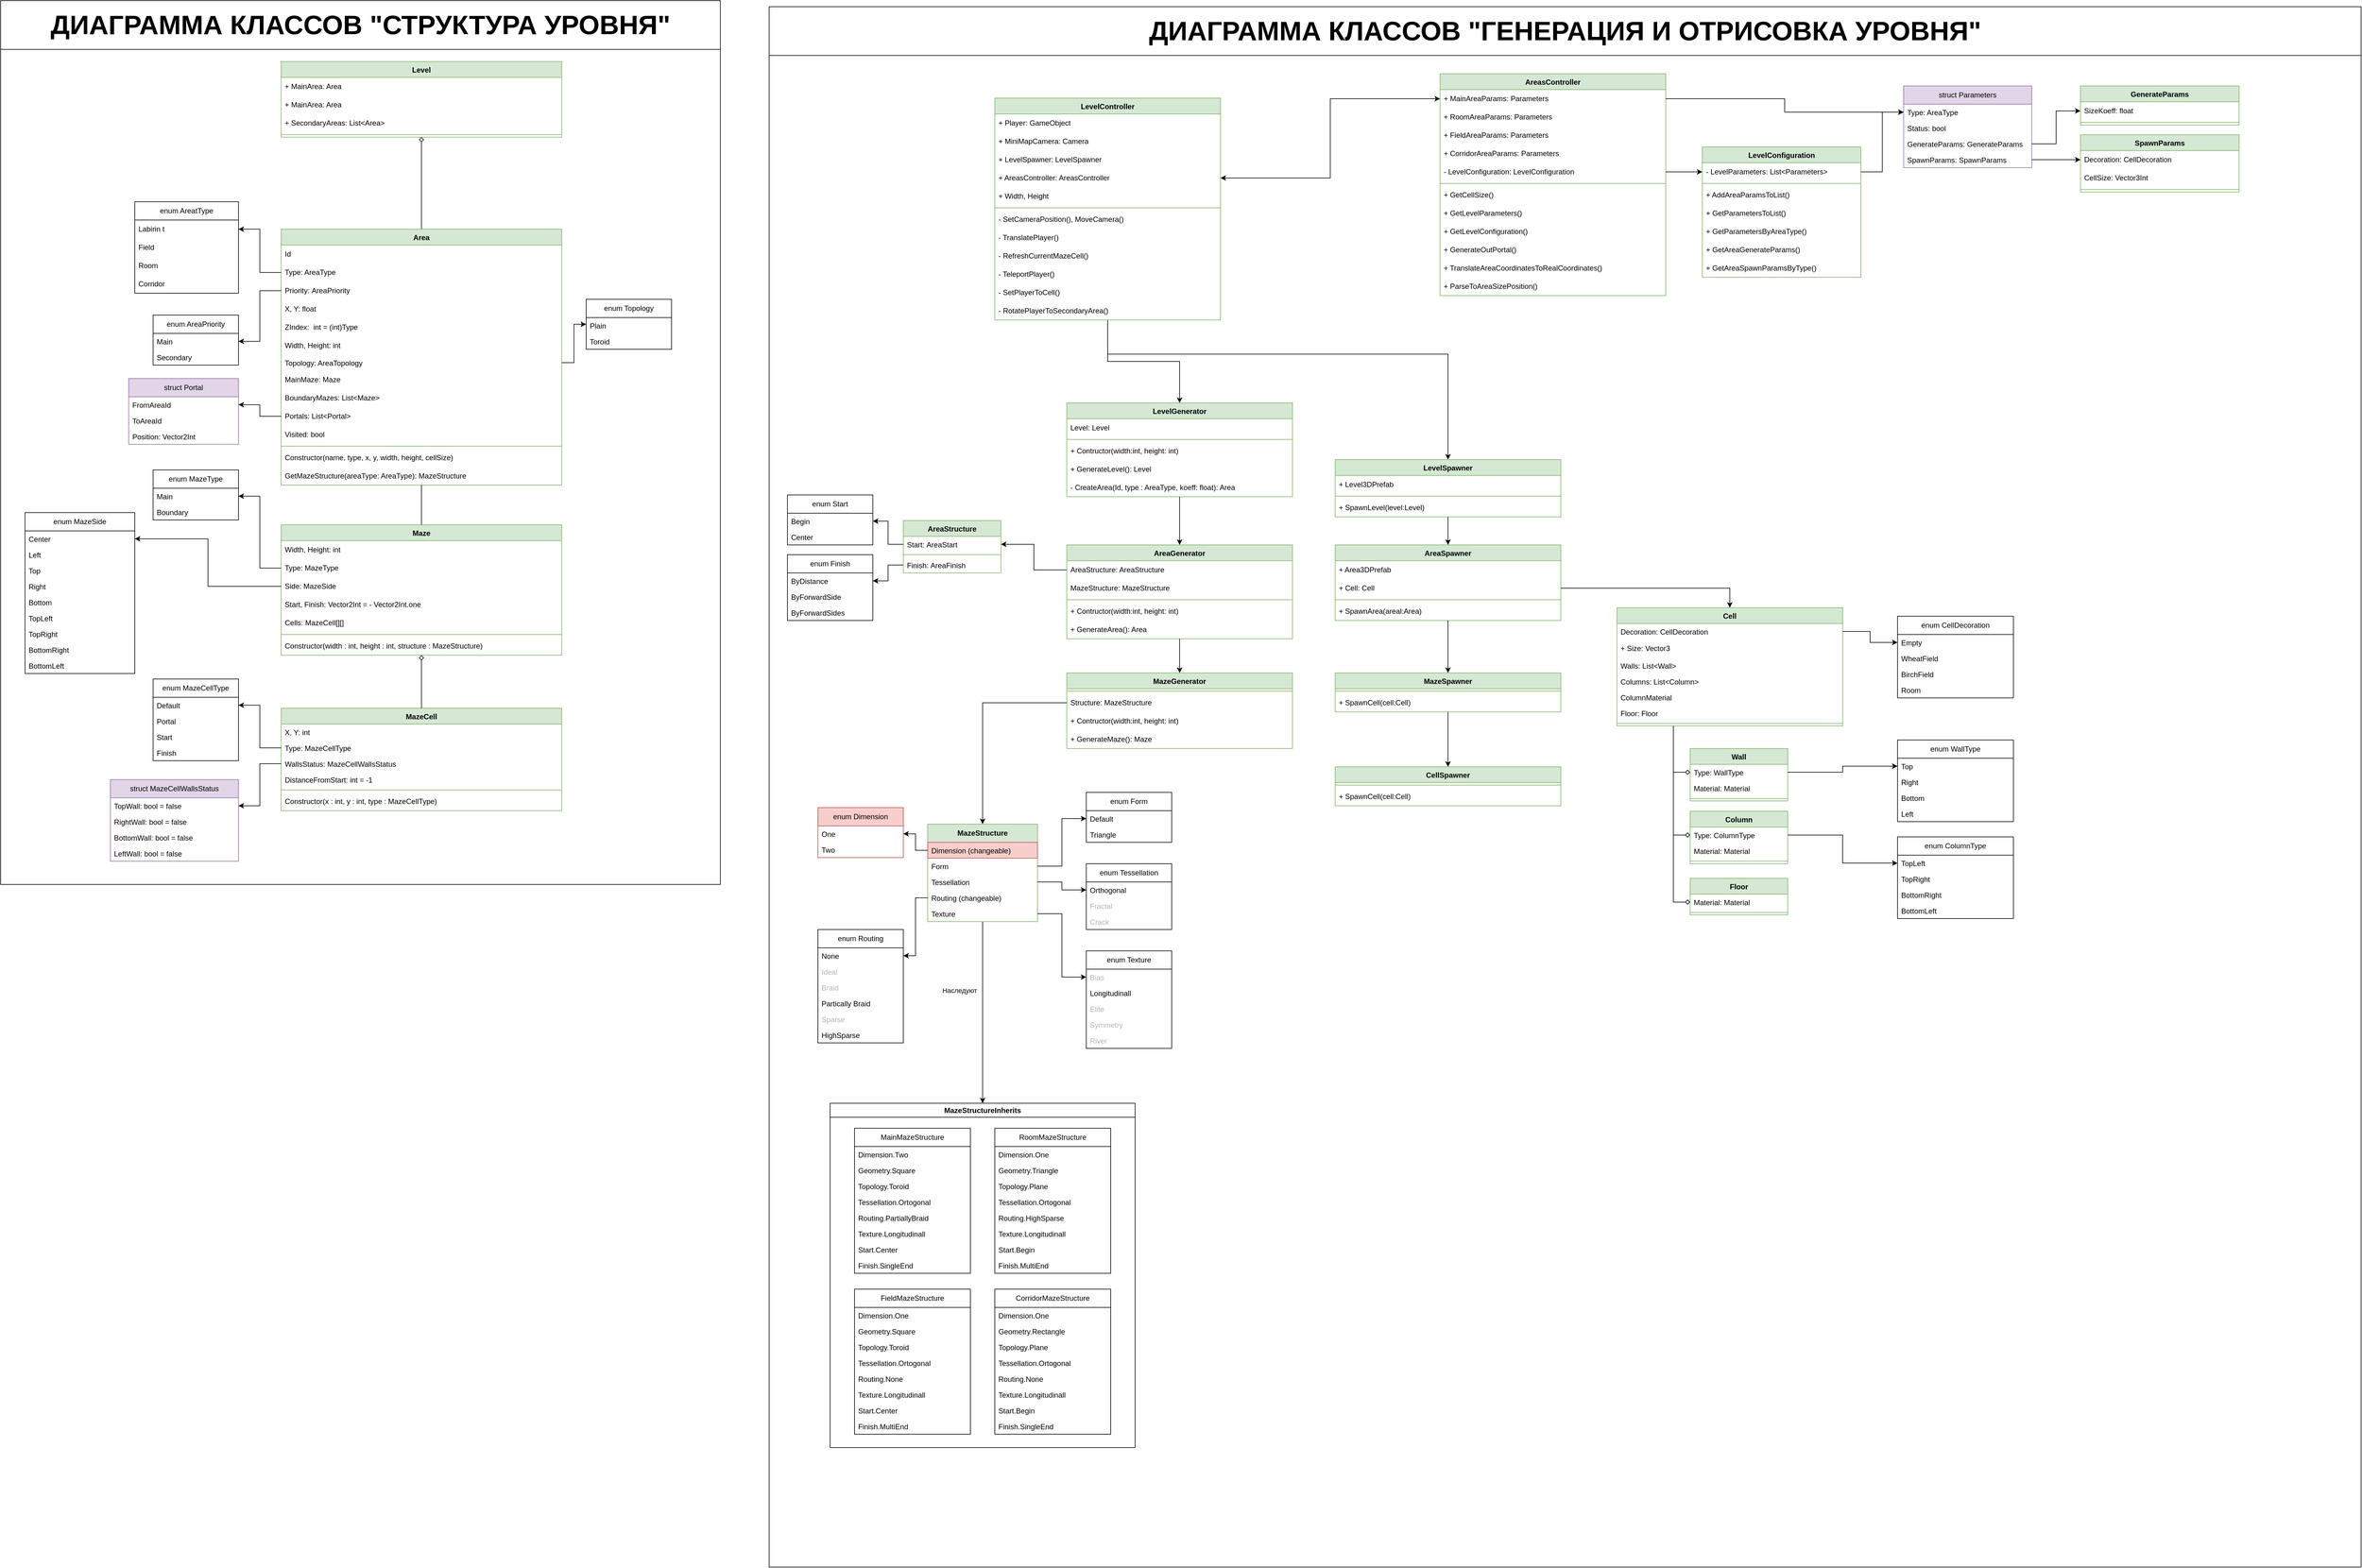<mxfile version="22.0.3" type="device">
  <diagram id="C5RBs43oDa-KdzZeNtuy" name="Page-1">
    <mxGraphModel dx="1955" dy="943" grid="1" gridSize="10" guides="1" tooltips="1" connect="1" arrows="1" fold="1" page="1" pageScale="1" pageWidth="827" pageHeight="1169" math="0" shadow="0">
      <root>
        <mxCell id="WIyWlLk6GJQsqaUBKTNV-0" />
        <mxCell id="WIyWlLk6GJQsqaUBKTNV-1" parent="WIyWlLk6GJQsqaUBKTNV-0" />
        <mxCell id="3jsWRt5Lf2VzLlhTUmd2-418" value="&lt;span style=&quot;font-size: 44px;&quot;&gt;ДИАГРАММА КЛАССОВ &quot;ГЕНЕРАЦИЯ И ОТРИСОВКА УРОВНЯ&quot;&lt;/span&gt;" style="swimlane;whiteSpace=wrap;html=1;align=center;verticalAlign=middle;spacingLeft=4;spacingRight=4;fontFamily=Helvetica;fontSize=12;fontColor=default;fillColor=none;gradientColor=none;startSize=80;" parent="WIyWlLk6GJQsqaUBKTNV-1" vertex="1">
          <mxGeometry x="470" y="80" width="2610" height="2560" as="geometry" />
        </mxCell>
        <mxCell id="OEOR3JbkXhM22NhbN69o-274" style="edgeStyle=orthogonalEdgeStyle;rounded=0;orthogonalLoop=1;jettySize=auto;html=1;entryX=0.5;entryY=0;entryDx=0;entryDy=0;" parent="3jsWRt5Lf2VzLlhTUmd2-418" source="3jsWRt5Lf2VzLlhTUmd2-317" target="3jsWRt5Lf2VzLlhTUmd2-312" edge="1">
          <mxGeometry relative="1" as="geometry" />
        </mxCell>
        <mxCell id="OEOR3JbkXhM22NhbN69o-275" style="edgeStyle=orthogonalEdgeStyle;rounded=0;orthogonalLoop=1;jettySize=auto;html=1;entryX=0.5;entryY=0;entryDx=0;entryDy=0;" parent="3jsWRt5Lf2VzLlhTUmd2-418" source="3jsWRt5Lf2VzLlhTUmd2-317" target="3jsWRt5Lf2VzLlhTUmd2-322" edge="1">
          <mxGeometry relative="1" as="geometry">
            <Array as="points">
              <mxPoint x="555" y="570" />
              <mxPoint x="1113" y="570" />
            </Array>
          </mxGeometry>
        </mxCell>
        <mxCell id="3jsWRt5Lf2VzLlhTUmd2-317" value="LevelController" style="swimlane;fontStyle=1;align=center;verticalAlign=top;childLayout=stackLayout;horizontal=1;startSize=26;horizontalStack=0;resizeParent=1;resizeParentMax=0;resizeLast=0;collapsible=1;marginBottom=0;whiteSpace=wrap;html=1;spacingLeft=4;spacingRight=4;fontFamily=Helvetica;fontSize=12;fillColor=#d5e8d4;strokeColor=#82b366;" parent="3jsWRt5Lf2VzLlhTUmd2-418" vertex="1">
          <mxGeometry x="370" y="150" width="370" height="364" as="geometry" />
        </mxCell>
        <mxCell id="FoTePgsINvQS2E23oSTY-2" value="+ Player: GameObject" style="text;strokeColor=none;fillColor=none;align=left;verticalAlign=middle;spacingLeft=4;spacingRight=4;overflow=hidden;points=[[0,0.5],[1,0.5]];portConstraint=eastwest;rotatable=0;whiteSpace=wrap;html=1;" vertex="1" parent="3jsWRt5Lf2VzLlhTUmd2-317">
          <mxGeometry y="26" width="370" height="30" as="geometry" />
        </mxCell>
        <mxCell id="FoTePgsINvQS2E23oSTY-3" value="+ MiniMapCamera: Camera" style="text;strokeColor=none;fillColor=none;align=left;verticalAlign=middle;spacingLeft=4;spacingRight=4;overflow=hidden;points=[[0,0.5],[1,0.5]];portConstraint=eastwest;rotatable=0;whiteSpace=wrap;html=1;" vertex="1" parent="3jsWRt5Lf2VzLlhTUmd2-317">
          <mxGeometry y="56" width="370" height="30" as="geometry" />
        </mxCell>
        <mxCell id="FoTePgsINvQS2E23oSTY-4" value="+ LevelSpawner: LevelSpawner" style="text;strokeColor=none;fillColor=none;align=left;verticalAlign=middle;spacingLeft=4;spacingRight=4;overflow=hidden;points=[[0,0.5],[1,0.5]];portConstraint=eastwest;rotatable=0;whiteSpace=wrap;html=1;" vertex="1" parent="3jsWRt5Lf2VzLlhTUmd2-317">
          <mxGeometry y="86" width="370" height="30" as="geometry" />
        </mxCell>
        <mxCell id="FoTePgsINvQS2E23oSTY-5" value="+ AreasController: AreasController" style="text;strokeColor=none;fillColor=none;align=left;verticalAlign=middle;spacingLeft=4;spacingRight=4;overflow=hidden;points=[[0,0.5],[1,0.5]];portConstraint=eastwest;rotatable=0;whiteSpace=wrap;html=1;" vertex="1" parent="3jsWRt5Lf2VzLlhTUmd2-317">
          <mxGeometry y="116" width="370" height="30" as="geometry" />
        </mxCell>
        <mxCell id="3jsWRt5Lf2VzLlhTUmd2-338" value="+ Width, Height" style="text;strokeColor=none;fillColor=none;align=left;verticalAlign=middle;spacingLeft=4;spacingRight=4;overflow=hidden;points=[[0,0.5],[1,0.5]];portConstraint=eastwest;rotatable=0;whiteSpace=wrap;html=1;" parent="3jsWRt5Lf2VzLlhTUmd2-317" vertex="1">
          <mxGeometry y="146" width="370" height="30" as="geometry" />
        </mxCell>
        <mxCell id="3jsWRt5Lf2VzLlhTUmd2-319" value="" style="line;strokeWidth=1;fillColor=none;align=left;verticalAlign=middle;spacingTop=-1;spacingLeft=3;spacingRight=3;rotatable=0;labelPosition=right;points=[];portConstraint=eastwest;strokeColor=inherit;fontFamily=Helvetica;fontSize=12;fontColor=default;html=1;" parent="3jsWRt5Lf2VzLlhTUmd2-317" vertex="1">
          <mxGeometry y="176" width="370" height="8" as="geometry" />
        </mxCell>
        <mxCell id="3jsWRt5Lf2VzLlhTUmd2-333" value="- SetCameraPosition(), MoveCamera()" style="text;strokeColor=none;fillColor=none;align=left;verticalAlign=middle;spacingLeft=4;spacingRight=4;overflow=hidden;points=[[0,0.5],[1,0.5]];portConstraint=eastwest;rotatable=0;whiteSpace=wrap;html=1;" parent="3jsWRt5Lf2VzLlhTUmd2-317" vertex="1">
          <mxGeometry y="184" width="370" height="30" as="geometry" />
        </mxCell>
        <mxCell id="FoTePgsINvQS2E23oSTY-6" value="- TranslatePlayer()" style="text;strokeColor=none;fillColor=none;align=left;verticalAlign=middle;spacingLeft=4;spacingRight=4;overflow=hidden;points=[[0,0.5],[1,0.5]];portConstraint=eastwest;rotatable=0;whiteSpace=wrap;html=1;" vertex="1" parent="3jsWRt5Lf2VzLlhTUmd2-317">
          <mxGeometry y="214" width="370" height="30" as="geometry" />
        </mxCell>
        <mxCell id="FoTePgsINvQS2E23oSTY-7" value="- RefreshCurrentMazeCell()" style="text;strokeColor=none;fillColor=none;align=left;verticalAlign=middle;spacingLeft=4;spacingRight=4;overflow=hidden;points=[[0,0.5],[1,0.5]];portConstraint=eastwest;rotatable=0;whiteSpace=wrap;html=1;" vertex="1" parent="3jsWRt5Lf2VzLlhTUmd2-317">
          <mxGeometry y="244" width="370" height="30" as="geometry" />
        </mxCell>
        <mxCell id="FoTePgsINvQS2E23oSTY-8" value="- TeleportPlayer()" style="text;strokeColor=none;fillColor=none;align=left;verticalAlign=middle;spacingLeft=4;spacingRight=4;overflow=hidden;points=[[0,0.5],[1,0.5]];portConstraint=eastwest;rotatable=0;whiteSpace=wrap;html=1;" vertex="1" parent="3jsWRt5Lf2VzLlhTUmd2-317">
          <mxGeometry y="274" width="370" height="30" as="geometry" />
        </mxCell>
        <mxCell id="FoTePgsINvQS2E23oSTY-9" value="- SetPlayerToCell()" style="text;strokeColor=none;fillColor=none;align=left;verticalAlign=middle;spacingLeft=4;spacingRight=4;overflow=hidden;points=[[0,0.5],[1,0.5]];portConstraint=eastwest;rotatable=0;whiteSpace=wrap;html=1;" vertex="1" parent="3jsWRt5Lf2VzLlhTUmd2-317">
          <mxGeometry y="304" width="370" height="30" as="geometry" />
        </mxCell>
        <mxCell id="FoTePgsINvQS2E23oSTY-10" value="- RotatePlayerToSecondaryArea()" style="text;strokeColor=none;fillColor=none;align=left;verticalAlign=middle;spacingLeft=4;spacingRight=4;overflow=hidden;points=[[0,0.5],[1,0.5]];portConstraint=eastwest;rotatable=0;whiteSpace=wrap;html=1;" vertex="1" parent="3jsWRt5Lf2VzLlhTUmd2-317">
          <mxGeometry y="334" width="370" height="30" as="geometry" />
        </mxCell>
        <mxCell id="OEOR3JbkXhM22NhbN69o-10" value="enum Start" style="swimlane;fontStyle=0;childLayout=stackLayout;horizontal=1;startSize=30;horizontalStack=0;resizeParent=1;resizeParentMax=0;resizeLast=0;collapsible=1;marginBottom=0;whiteSpace=wrap;html=1;" parent="3jsWRt5Lf2VzLlhTUmd2-418" vertex="1">
          <mxGeometry x="30" y="801" width="140" height="82" as="geometry" />
        </mxCell>
        <mxCell id="OEOR3JbkXhM22NhbN69o-11" value="Begin" style="text;align=left;verticalAlign=top;spacingLeft=4;spacingRight=4;overflow=hidden;rotatable=0;points=[[0,0.5],[1,0.5]];portConstraint=eastwest;rounded=0;shadow=0;html=0;" parent="OEOR3JbkXhM22NhbN69o-10" vertex="1">
          <mxGeometry y="30" width="140" height="26" as="geometry" />
        </mxCell>
        <mxCell id="OEOR3JbkXhM22NhbN69o-12" value="Center" style="text;align=left;verticalAlign=top;spacingLeft=4;spacingRight=4;overflow=hidden;rotatable=0;points=[[0,0.5],[1,0.5]];portConstraint=eastwest;rounded=0;shadow=0;html=0;fontColor=#000000;" parent="OEOR3JbkXhM22NhbN69o-10" vertex="1">
          <mxGeometry y="56" width="140" height="26" as="geometry" />
        </mxCell>
        <mxCell id="OEOR3JbkXhM22NhbN69o-13" value="enum Finish" style="swimlane;fontStyle=0;childLayout=stackLayout;horizontal=1;startSize=30;horizontalStack=0;resizeParent=1;resizeParentMax=0;resizeLast=0;collapsible=1;marginBottom=0;whiteSpace=wrap;html=1;" parent="3jsWRt5Lf2VzLlhTUmd2-418" vertex="1">
          <mxGeometry x="30" y="899" width="140" height="108" as="geometry" />
        </mxCell>
        <mxCell id="OEOR3JbkXhM22NhbN69o-14" value="ByDistance" style="text;align=left;verticalAlign=top;spacingLeft=4;spacingRight=4;overflow=hidden;rotatable=0;points=[[0,0.5],[1,0.5]];portConstraint=eastwest;rounded=0;shadow=0;html=0;" parent="OEOR3JbkXhM22NhbN69o-13" vertex="1">
          <mxGeometry y="30" width="140" height="26" as="geometry" />
        </mxCell>
        <mxCell id="OEOR3JbkXhM22NhbN69o-15" value="ByForwardSide" style="text;align=left;verticalAlign=top;spacingLeft=4;spacingRight=4;overflow=hidden;rotatable=0;points=[[0,0.5],[1,0.5]];portConstraint=eastwest;rounded=0;shadow=0;html=0;fontColor=#000000;" parent="OEOR3JbkXhM22NhbN69o-13" vertex="1">
          <mxGeometry y="56" width="140" height="26" as="geometry" />
        </mxCell>
        <mxCell id="OEOR3JbkXhM22NhbN69o-16" value="ByForwardSides" style="text;align=left;verticalAlign=top;spacingLeft=4;spacingRight=4;overflow=hidden;rotatable=0;points=[[0,0.5],[1,0.5]];portConstraint=eastwest;rounded=0;shadow=0;html=0;fontColor=#000000;" parent="OEOR3JbkXhM22NhbN69o-13" vertex="1">
          <mxGeometry y="82" width="140" height="26" as="geometry" />
        </mxCell>
        <mxCell id="OEOR3JbkXhM22NhbN69o-17" value="AreaStructure" style="swimlane;fontStyle=1;align=center;verticalAlign=top;childLayout=stackLayout;horizontal=1;startSize=26;horizontalStack=0;resizeParent=1;resizeParentMax=0;resizeLast=0;collapsible=1;marginBottom=0;whiteSpace=wrap;html=1;fillColor=#d5e8d4;strokeColor=#82b366;" parent="3jsWRt5Lf2VzLlhTUmd2-418" vertex="1">
          <mxGeometry x="220" y="843" width="160" height="86" as="geometry" />
        </mxCell>
        <mxCell id="OEOR3JbkXhM22NhbN69o-18" value="Start:&amp;nbsp;&lt;span style=&quot;background-color: initial;&quot;&gt;AreaStart&lt;/span&gt;" style="text;strokeColor=none;fillColor=none;align=left;verticalAlign=top;spacingLeft=4;spacingRight=4;overflow=hidden;rotatable=0;points=[[0,0.5],[1,0.5]];portConstraint=eastwest;whiteSpace=wrap;html=1;" parent="OEOR3JbkXhM22NhbN69o-17" vertex="1">
          <mxGeometry y="26" width="160" height="26" as="geometry" />
        </mxCell>
        <mxCell id="OEOR3JbkXhM22NhbN69o-19" value="" style="line;strokeWidth=1;fillColor=none;align=left;verticalAlign=middle;spacingTop=-1;spacingLeft=3;spacingRight=3;rotatable=0;labelPosition=right;points=[];portConstraint=eastwest;strokeColor=inherit;" parent="OEOR3JbkXhM22NhbN69o-17" vertex="1">
          <mxGeometry y="52" width="160" height="8" as="geometry" />
        </mxCell>
        <mxCell id="OEOR3JbkXhM22NhbN69o-20" value="Finish:&amp;nbsp;AreaFinish" style="text;strokeColor=none;fillColor=none;align=left;verticalAlign=top;spacingLeft=4;spacingRight=4;overflow=hidden;rotatable=0;points=[[0,0.5],[1,0.5]];portConstraint=eastwest;whiteSpace=wrap;html=1;" parent="OEOR3JbkXhM22NhbN69o-17" vertex="1">
          <mxGeometry y="60" width="160" height="26" as="geometry" />
        </mxCell>
        <mxCell id="3jsWRt5Lf2VzLlhTUmd2-312" value="LevelGenerator" style="swimlane;fontStyle=1;align=center;verticalAlign=top;childLayout=stackLayout;horizontal=1;startSize=26;horizontalStack=0;resizeParent=1;resizeParentMax=0;resizeLast=0;collapsible=1;marginBottom=0;whiteSpace=wrap;html=1;spacingLeft=4;spacingRight=4;fontFamily=Helvetica;fontSize=12;fillColor=#d5e8d4;strokeColor=#82b366;" parent="3jsWRt5Lf2VzLlhTUmd2-418" vertex="1">
          <mxGeometry x="488" y="650" width="370" height="154" as="geometry" />
        </mxCell>
        <mxCell id="OEOR3JbkXhM22NhbN69o-271" value="Level: Level" style="text;strokeColor=none;fillColor=none;align=left;verticalAlign=middle;spacingLeft=4;spacingRight=4;overflow=hidden;points=[[0,0.5],[1,0.5]];portConstraint=eastwest;rotatable=0;whiteSpace=wrap;html=1;" parent="3jsWRt5Lf2VzLlhTUmd2-312" vertex="1">
          <mxGeometry y="26" width="370" height="30" as="geometry" />
        </mxCell>
        <mxCell id="3jsWRt5Lf2VzLlhTUmd2-315" value="" style="line;strokeWidth=1;fillColor=none;align=left;verticalAlign=middle;spacingTop=-1;spacingLeft=3;spacingRight=3;rotatable=0;labelPosition=right;points=[];portConstraint=eastwest;strokeColor=inherit;fontFamily=Helvetica;fontSize=12;fontColor=default;html=1;" parent="3jsWRt5Lf2VzLlhTUmd2-312" vertex="1">
          <mxGeometry y="56" width="370" height="8" as="geometry" />
        </mxCell>
        <mxCell id="3jsWRt5Lf2VzLlhTUmd2-316" value="+ Contructor(width:int, height: int)" style="text;strokeColor=none;fillColor=none;align=left;verticalAlign=middle;spacingLeft=4;spacingRight=4;overflow=hidden;points=[[0,0.5],[1,0.5]];portConstraint=eastwest;rotatable=0;whiteSpace=wrap;html=1;" parent="3jsWRt5Lf2VzLlhTUmd2-312" vertex="1">
          <mxGeometry y="64" width="370" height="30" as="geometry" />
        </mxCell>
        <mxCell id="3jsWRt5Lf2VzLlhTUmd2-321" value="+ GenerateLevel(): Level" style="text;strokeColor=none;fillColor=none;align=left;verticalAlign=middle;spacingLeft=4;spacingRight=4;overflow=hidden;points=[[0,0.5],[1,0.5]];portConstraint=eastwest;rotatable=0;whiteSpace=wrap;html=1;" parent="3jsWRt5Lf2VzLlhTUmd2-312" vertex="1">
          <mxGeometry y="94" width="370" height="30" as="geometry" />
        </mxCell>
        <mxCell id="OEOR3JbkXhM22NhbN69o-272" value="- CreateArea(Id, type : AreaType, koeff: float): Area" style="text;strokeColor=none;fillColor=none;align=left;verticalAlign=middle;spacingLeft=4;spacingRight=4;overflow=hidden;points=[[0,0.5],[1,0.5]];portConstraint=eastwest;rotatable=0;whiteSpace=wrap;html=1;" parent="3jsWRt5Lf2VzLlhTUmd2-312" vertex="1">
          <mxGeometry y="124" width="370" height="30" as="geometry" />
        </mxCell>
        <mxCell id="3jsWRt5Lf2VzLlhTUmd2-322" value="LevelSpawner" style="swimlane;fontStyle=1;align=center;verticalAlign=top;childLayout=stackLayout;horizontal=1;startSize=26;horizontalStack=0;resizeParent=1;resizeParentMax=0;resizeLast=0;collapsible=1;marginBottom=0;whiteSpace=wrap;html=1;spacingLeft=4;spacingRight=4;fontFamily=Helvetica;fontSize=12;fillColor=#d5e8d4;strokeColor=#82b366;" parent="3jsWRt5Lf2VzLlhTUmd2-418" vertex="1">
          <mxGeometry x="928" y="743" width="370" height="94" as="geometry" />
        </mxCell>
        <mxCell id="3jsWRt5Lf2VzLlhTUmd2-412" value="+ Level3DPrefab" style="text;strokeColor=none;fillColor=none;align=left;verticalAlign=middle;spacingLeft=4;spacingRight=4;overflow=hidden;points=[[0,0.5],[1,0.5]];portConstraint=eastwest;rotatable=0;whiteSpace=wrap;html=1;" parent="3jsWRt5Lf2VzLlhTUmd2-322" vertex="1">
          <mxGeometry y="26" width="370" height="30" as="geometry" />
        </mxCell>
        <mxCell id="3jsWRt5Lf2VzLlhTUmd2-323" value="" style="line;strokeWidth=1;fillColor=none;align=left;verticalAlign=middle;spacingTop=-1;spacingLeft=3;spacingRight=3;rotatable=0;labelPosition=right;points=[];portConstraint=eastwest;strokeColor=inherit;fontFamily=Helvetica;fontSize=12;fontColor=default;html=1;" parent="3jsWRt5Lf2VzLlhTUmd2-322" vertex="1">
          <mxGeometry y="56" width="370" height="8" as="geometry" />
        </mxCell>
        <mxCell id="3jsWRt5Lf2VzLlhTUmd2-325" value="+ SpawnLevel(level:Level)" style="text;strokeColor=none;fillColor=none;align=left;verticalAlign=middle;spacingLeft=4;spacingRight=4;overflow=hidden;points=[[0,0.5],[1,0.5]];portConstraint=eastwest;rotatable=0;whiteSpace=wrap;html=1;" parent="3jsWRt5Lf2VzLlhTUmd2-322" vertex="1">
          <mxGeometry y="64" width="370" height="30" as="geometry" />
        </mxCell>
        <mxCell id="3jsWRt5Lf2VzLlhTUmd2-329" value="AreaGenerator" style="swimlane;fontStyle=1;align=center;verticalAlign=top;childLayout=stackLayout;horizontal=1;startSize=26;horizontalStack=0;resizeParent=1;resizeParentMax=0;resizeLast=0;collapsible=1;marginBottom=0;whiteSpace=wrap;html=1;spacingLeft=4;spacingRight=4;fontFamily=Helvetica;fontSize=12;fillColor=#d5e8d4;strokeColor=#82b366;" parent="3jsWRt5Lf2VzLlhTUmd2-418" vertex="1">
          <mxGeometry x="488" y="883" width="370" height="154" as="geometry" />
        </mxCell>
        <mxCell id="OEOR3JbkXhM22NhbN69o-25" value="AreaStructure: AreaStructure" style="text;strokeColor=none;fillColor=none;align=left;verticalAlign=middle;spacingLeft=4;spacingRight=4;overflow=hidden;points=[[0,0.5],[1,0.5]];portConstraint=eastwest;rotatable=0;whiteSpace=wrap;html=1;" parent="3jsWRt5Lf2VzLlhTUmd2-329" vertex="1">
          <mxGeometry y="26" width="370" height="30" as="geometry" />
        </mxCell>
        <mxCell id="OEOR3JbkXhM22NhbN69o-27" value="MazeStructure: MazeStructure" style="text;strokeColor=none;fillColor=none;align=left;verticalAlign=middle;spacingLeft=4;spacingRight=4;overflow=hidden;points=[[0,0.5],[1,0.5]];portConstraint=eastwest;rotatable=0;whiteSpace=wrap;html=1;" parent="3jsWRt5Lf2VzLlhTUmd2-329" vertex="1">
          <mxGeometry y="56" width="370" height="30" as="geometry" />
        </mxCell>
        <mxCell id="3jsWRt5Lf2VzLlhTUmd2-330" value="" style="line;strokeWidth=1;fillColor=none;align=left;verticalAlign=middle;spacingTop=-1;spacingLeft=3;spacingRight=3;rotatable=0;labelPosition=right;points=[];portConstraint=eastwest;strokeColor=inherit;fontFamily=Helvetica;fontSize=12;fontColor=default;html=1;" parent="3jsWRt5Lf2VzLlhTUmd2-329" vertex="1">
          <mxGeometry y="86" width="370" height="8" as="geometry" />
        </mxCell>
        <mxCell id="3jsWRt5Lf2VzLlhTUmd2-331" value="+ Contructor(width:int, height: int)" style="text;strokeColor=none;fillColor=none;align=left;verticalAlign=middle;spacingLeft=4;spacingRight=4;overflow=hidden;points=[[0,0.5],[1,0.5]];portConstraint=eastwest;rotatable=0;whiteSpace=wrap;html=1;" parent="3jsWRt5Lf2VzLlhTUmd2-329" vertex="1">
          <mxGeometry y="94" width="370" height="30" as="geometry" />
        </mxCell>
        <mxCell id="3jsWRt5Lf2VzLlhTUmd2-332" value="+ GenerateArea(): Area" style="text;strokeColor=none;fillColor=none;align=left;verticalAlign=middle;spacingLeft=4;spacingRight=4;overflow=hidden;points=[[0,0.5],[1,0.5]];portConstraint=eastwest;rotatable=0;whiteSpace=wrap;html=1;" parent="3jsWRt5Lf2VzLlhTUmd2-329" vertex="1">
          <mxGeometry y="124" width="370" height="30" as="geometry" />
        </mxCell>
        <mxCell id="3jsWRt5Lf2VzLlhTUmd2-413" style="edgeStyle=orthogonalEdgeStyle;rounded=0;orthogonalLoop=1;jettySize=auto;html=1;entryX=0.5;entryY=0;entryDx=0;entryDy=0;fontFamily=Helvetica;fontSize=12;fontColor=default;" parent="3jsWRt5Lf2VzLlhTUmd2-418" source="3jsWRt5Lf2VzLlhTUmd2-312" target="3jsWRt5Lf2VzLlhTUmd2-329" edge="1">
          <mxGeometry relative="1" as="geometry" />
        </mxCell>
        <mxCell id="3jsWRt5Lf2VzLlhTUmd2-334" value="AreaSpawner" style="swimlane;fontStyle=1;align=center;verticalAlign=top;childLayout=stackLayout;horizontal=1;startSize=26;horizontalStack=0;resizeParent=1;resizeParentMax=0;resizeLast=0;collapsible=1;marginBottom=0;whiteSpace=wrap;html=1;spacingLeft=4;spacingRight=4;fontFamily=Helvetica;fontSize=12;fillColor=#d5e8d4;strokeColor=#82b366;" parent="3jsWRt5Lf2VzLlhTUmd2-418" vertex="1">
          <mxGeometry x="928" y="883" width="370" height="124" as="geometry" />
        </mxCell>
        <mxCell id="3jsWRt5Lf2VzLlhTUmd2-411" value="+ Area3DPrefab" style="text;strokeColor=none;fillColor=none;align=left;verticalAlign=middle;spacingLeft=4;spacingRight=4;overflow=hidden;points=[[0,0.5],[1,0.5]];portConstraint=eastwest;rotatable=0;whiteSpace=wrap;html=1;" parent="3jsWRt5Lf2VzLlhTUmd2-334" vertex="1">
          <mxGeometry y="26" width="370" height="30" as="geometry" />
        </mxCell>
        <mxCell id="oLqnJgf7StbcIUsEMwYf-43" value="+ Cell: Cell" style="text;strokeColor=none;fillColor=none;align=left;verticalAlign=middle;spacingLeft=4;spacingRight=4;overflow=hidden;points=[[0,0.5],[1,0.5]];portConstraint=eastwest;rotatable=0;whiteSpace=wrap;html=1;" parent="3jsWRt5Lf2VzLlhTUmd2-334" vertex="1">
          <mxGeometry y="56" width="370" height="30" as="geometry" />
        </mxCell>
        <mxCell id="3jsWRt5Lf2VzLlhTUmd2-335" value="" style="line;strokeWidth=1;fillColor=none;align=left;verticalAlign=middle;spacingTop=-1;spacingLeft=3;spacingRight=3;rotatable=0;labelPosition=right;points=[];portConstraint=eastwest;strokeColor=inherit;fontFamily=Helvetica;fontSize=12;fontColor=default;html=1;" parent="3jsWRt5Lf2VzLlhTUmd2-334" vertex="1">
          <mxGeometry y="86" width="370" height="8" as="geometry" />
        </mxCell>
        <mxCell id="3jsWRt5Lf2VzLlhTUmd2-336" value="+ SpawnArea(areal:Area)" style="text;strokeColor=none;fillColor=none;align=left;verticalAlign=middle;spacingLeft=4;spacingRight=4;overflow=hidden;points=[[0,0.5],[1,0.5]];portConstraint=eastwest;rotatable=0;whiteSpace=wrap;html=1;" parent="3jsWRt5Lf2VzLlhTUmd2-334" vertex="1">
          <mxGeometry y="94" width="370" height="30" as="geometry" />
        </mxCell>
        <mxCell id="3jsWRt5Lf2VzLlhTUmd2-403" style="edgeStyle=orthogonalEdgeStyle;rounded=0;orthogonalLoop=1;jettySize=auto;html=1;entryX=0.5;entryY=0;entryDx=0;entryDy=0;fontFamily=Helvetica;fontSize=12;fontColor=default;" parent="3jsWRt5Lf2VzLlhTUmd2-418" source="3jsWRt5Lf2VzLlhTUmd2-322" target="3jsWRt5Lf2VzLlhTUmd2-334" edge="1">
          <mxGeometry relative="1" as="geometry" />
        </mxCell>
        <mxCell id="3jsWRt5Lf2VzLlhTUmd2-345" value="MazeGenerator" style="swimlane;fontStyle=1;align=center;verticalAlign=top;childLayout=stackLayout;horizontal=1;startSize=26;horizontalStack=0;resizeParent=1;resizeParentMax=0;resizeLast=0;collapsible=1;marginBottom=0;whiteSpace=wrap;html=1;spacingLeft=4;spacingRight=4;fontFamily=Helvetica;fontSize=12;fillColor=#d5e8d4;strokeColor=#82b366;" parent="3jsWRt5Lf2VzLlhTUmd2-418" vertex="1">
          <mxGeometry x="488" y="1093" width="370" height="124" as="geometry" />
        </mxCell>
        <mxCell id="3jsWRt5Lf2VzLlhTUmd2-346" value="" style="line;strokeWidth=1;fillColor=none;align=left;verticalAlign=middle;spacingTop=-1;spacingLeft=3;spacingRight=3;rotatable=0;labelPosition=right;points=[];portConstraint=eastwest;strokeColor=inherit;fontFamily=Helvetica;fontSize=12;fontColor=default;html=1;" parent="3jsWRt5Lf2VzLlhTUmd2-345" vertex="1">
          <mxGeometry y="26" width="370" height="8" as="geometry" />
        </mxCell>
        <mxCell id="OEOR3JbkXhM22NhbN69o-267" value="Structure: MazeStructure" style="text;strokeColor=none;fillColor=none;align=left;verticalAlign=middle;spacingLeft=4;spacingRight=4;overflow=hidden;points=[[0,0.5],[1,0.5]];portConstraint=eastwest;rotatable=0;whiteSpace=wrap;html=1;" parent="3jsWRt5Lf2VzLlhTUmd2-345" vertex="1">
          <mxGeometry y="34" width="370" height="30" as="geometry" />
        </mxCell>
        <mxCell id="3jsWRt5Lf2VzLlhTUmd2-347" value="+ Contructor(width:int, height: int)" style="text;strokeColor=none;fillColor=none;align=left;verticalAlign=middle;spacingLeft=4;spacingRight=4;overflow=hidden;points=[[0,0.5],[1,0.5]];portConstraint=eastwest;rotatable=0;whiteSpace=wrap;html=1;" parent="3jsWRt5Lf2VzLlhTUmd2-345" vertex="1">
          <mxGeometry y="64" width="370" height="30" as="geometry" />
        </mxCell>
        <mxCell id="3jsWRt5Lf2VzLlhTUmd2-348" value="+ GenerateMaze(): Maze" style="text;strokeColor=none;fillColor=none;align=left;verticalAlign=middle;spacingLeft=4;spacingRight=4;overflow=hidden;points=[[0,0.5],[1,0.5]];portConstraint=eastwest;rotatable=0;whiteSpace=wrap;html=1;" parent="3jsWRt5Lf2VzLlhTUmd2-345" vertex="1">
          <mxGeometry y="94" width="370" height="30" as="geometry" />
        </mxCell>
        <mxCell id="3jsWRt5Lf2VzLlhTUmd2-414" style="edgeStyle=orthogonalEdgeStyle;rounded=0;orthogonalLoop=1;jettySize=auto;html=1;entryX=0.5;entryY=0;entryDx=0;entryDy=0;fontFamily=Helvetica;fontSize=12;fontColor=default;" parent="3jsWRt5Lf2VzLlhTUmd2-418" source="3jsWRt5Lf2VzLlhTUmd2-329" target="3jsWRt5Lf2VzLlhTUmd2-345" edge="1">
          <mxGeometry relative="1" as="geometry" />
        </mxCell>
        <mxCell id="3jsWRt5Lf2VzLlhTUmd2-405" value="CellSpawner" style="swimlane;fontStyle=1;align=center;verticalAlign=top;childLayout=stackLayout;horizontal=1;startSize=26;horizontalStack=0;resizeParent=1;resizeParentMax=0;resizeLast=0;collapsible=1;marginBottom=0;whiteSpace=wrap;html=1;spacingLeft=4;spacingRight=4;fontFamily=Helvetica;fontSize=12;fillColor=#d5e8d4;strokeColor=#82b366;" parent="3jsWRt5Lf2VzLlhTUmd2-418" vertex="1">
          <mxGeometry x="928" y="1247" width="370" height="64" as="geometry" />
        </mxCell>
        <mxCell id="3jsWRt5Lf2VzLlhTUmd2-406" value="" style="line;strokeWidth=1;fillColor=none;align=left;verticalAlign=middle;spacingTop=-1;spacingLeft=3;spacingRight=3;rotatable=0;labelPosition=right;points=[];portConstraint=eastwest;strokeColor=inherit;fontFamily=Helvetica;fontSize=12;fontColor=default;html=1;" parent="3jsWRt5Lf2VzLlhTUmd2-405" vertex="1">
          <mxGeometry y="26" width="370" height="8" as="geometry" />
        </mxCell>
        <mxCell id="3jsWRt5Lf2VzLlhTUmd2-407" value="+ SpawnCell(cell:Cell)" style="text;strokeColor=none;fillColor=none;align=left;verticalAlign=middle;spacingLeft=4;spacingRight=4;overflow=hidden;points=[[0,0.5],[1,0.5]];portConstraint=eastwest;rotatable=0;whiteSpace=wrap;html=1;" parent="3jsWRt5Lf2VzLlhTUmd2-405" vertex="1">
          <mxGeometry y="34" width="370" height="30" as="geometry" />
        </mxCell>
        <mxCell id="3jsWRt5Lf2VzLlhTUmd2-415" style="edgeStyle=orthogonalEdgeStyle;rounded=0;orthogonalLoop=1;jettySize=auto;html=1;entryX=0.5;entryY=0;entryDx=0;entryDy=0;fontFamily=Helvetica;fontSize=12;fontColor=default;" parent="3jsWRt5Lf2VzLlhTUmd2-418" source="3jsWRt5Lf2VzLlhTUmd2-334" target="oLqnJgf7StbcIUsEMwYf-0" edge="1">
          <mxGeometry relative="1" as="geometry" />
        </mxCell>
        <mxCell id="OEOR3JbkXhM22NhbN69o-23" style="edgeStyle=orthogonalEdgeStyle;rounded=0;orthogonalLoop=1;jettySize=auto;html=1;exitX=0;exitY=0.5;exitDx=0;exitDy=0;entryX=1;entryY=0.5;entryDx=0;entryDy=0;" parent="3jsWRt5Lf2VzLlhTUmd2-418" source="OEOR3JbkXhM22NhbN69o-18" target="OEOR3JbkXhM22NhbN69o-11" edge="1">
          <mxGeometry relative="1" as="geometry" />
        </mxCell>
        <mxCell id="OEOR3JbkXhM22NhbN69o-24" style="edgeStyle=orthogonalEdgeStyle;rounded=0;orthogonalLoop=1;jettySize=auto;html=1;exitX=0;exitY=0.5;exitDx=0;exitDy=0;entryX=1;entryY=0.5;entryDx=0;entryDy=0;" parent="3jsWRt5Lf2VzLlhTUmd2-418" source="OEOR3JbkXhM22NhbN69o-20" target="OEOR3JbkXhM22NhbN69o-14" edge="1">
          <mxGeometry relative="1" as="geometry" />
        </mxCell>
        <mxCell id="OEOR3JbkXhM22NhbN69o-26" style="edgeStyle=orthogonalEdgeStyle;rounded=0;orthogonalLoop=1;jettySize=auto;html=1;exitX=0;exitY=0.5;exitDx=0;exitDy=0;entryX=1;entryY=0.5;entryDx=0;entryDy=0;" parent="3jsWRt5Lf2VzLlhTUmd2-418" source="OEOR3JbkXhM22NhbN69o-25" target="OEOR3JbkXhM22NhbN69o-18" edge="1">
          <mxGeometry relative="1" as="geometry" />
        </mxCell>
        <mxCell id="OEOR3JbkXhM22NhbN69o-223" value="MazeStructureInherits" style="swimlane;whiteSpace=wrap;html=1;align=center;verticalAlign=middle;spacingLeft=4;spacingRight=4;fontFamily=Helvetica;fontSize=12;fontColor=default;fillColor=none;gradientColor=none;" parent="3jsWRt5Lf2VzLlhTUmd2-418" vertex="1">
          <mxGeometry x="100" y="1799" width="500" height="565" as="geometry" />
        </mxCell>
        <mxCell id="OEOR3JbkXhM22NhbN69o-224" value="MainMazeStructure" style="swimlane;fontStyle=0;childLayout=stackLayout;horizontal=1;startSize=30;horizontalStack=0;resizeParent=1;resizeParentMax=0;resizeLast=0;collapsible=1;marginBottom=0;whiteSpace=wrap;html=1;" parent="OEOR3JbkXhM22NhbN69o-223" vertex="1">
          <mxGeometry x="40" y="41" width="190" height="238" as="geometry" />
        </mxCell>
        <mxCell id="OEOR3JbkXhM22NhbN69o-225" value="Dimension.Two" style="text;align=left;verticalAlign=top;spacingLeft=4;spacingRight=4;overflow=hidden;rotatable=0;points=[[0,0.5],[1,0.5]];portConstraint=eastwest;" parent="OEOR3JbkXhM22NhbN69o-224" vertex="1">
          <mxGeometry y="30" width="190" height="26" as="geometry" />
        </mxCell>
        <mxCell id="OEOR3JbkXhM22NhbN69o-226" value="Geometry.Square" style="text;align=left;verticalAlign=top;spacingLeft=4;spacingRight=4;overflow=hidden;rotatable=0;points=[[0,0.5],[1,0.5]];portConstraint=eastwest;rounded=0;shadow=0;html=0;" parent="OEOR3JbkXhM22NhbN69o-224" vertex="1">
          <mxGeometry y="56" width="190" height="26" as="geometry" />
        </mxCell>
        <mxCell id="OEOR3JbkXhM22NhbN69o-227" value="Topology.Toroid" style="text;align=left;verticalAlign=top;spacingLeft=4;spacingRight=4;overflow=hidden;rotatable=0;points=[[0,0.5],[1,0.5]];portConstraint=eastwest;rounded=0;shadow=0;html=0;" parent="OEOR3JbkXhM22NhbN69o-224" vertex="1">
          <mxGeometry y="82" width="190" height="26" as="geometry" />
        </mxCell>
        <mxCell id="OEOR3JbkXhM22NhbN69o-228" value="Tessellation.Ortogonal" style="text;align=left;verticalAlign=top;spacingLeft=4;spacingRight=4;overflow=hidden;rotatable=0;points=[[0,0.5],[1,0.5]];portConstraint=eastwest;rounded=0;shadow=0;html=0;" parent="OEOR3JbkXhM22NhbN69o-224" vertex="1">
          <mxGeometry y="108" width="190" height="26" as="geometry" />
        </mxCell>
        <mxCell id="OEOR3JbkXhM22NhbN69o-229" value="Routing.PartiallyBraid" style="text;align=left;verticalAlign=top;spacingLeft=4;spacingRight=4;overflow=hidden;rotatable=0;points=[[0,0.5],[1,0.5]];portConstraint=eastwest;rounded=0;shadow=0;html=0;" parent="OEOR3JbkXhM22NhbN69o-224" vertex="1">
          <mxGeometry y="134" width="190" height="26" as="geometry" />
        </mxCell>
        <mxCell id="OEOR3JbkXhM22NhbN69o-230" value="Texture.Longitudinall" style="text;align=left;verticalAlign=top;spacingLeft=4;spacingRight=4;overflow=hidden;rotatable=0;points=[[0,0.5],[1,0.5]];portConstraint=eastwest;rounded=0;shadow=0;html=0;" parent="OEOR3JbkXhM22NhbN69o-224" vertex="1">
          <mxGeometry y="160" width="190" height="26" as="geometry" />
        </mxCell>
        <mxCell id="OEOR3JbkXhM22NhbN69o-231" value="Start.Center" style="text;align=left;verticalAlign=top;spacingLeft=4;spacingRight=4;overflow=hidden;rotatable=0;points=[[0,0.5],[1,0.5]];portConstraint=eastwest;rounded=0;shadow=0;html=0;" parent="OEOR3JbkXhM22NhbN69o-224" vertex="1">
          <mxGeometry y="186" width="190" height="26" as="geometry" />
        </mxCell>
        <mxCell id="OEOR3JbkXhM22NhbN69o-232" value="Finish.SingleEnd" style="text;align=left;verticalAlign=top;spacingLeft=4;spacingRight=4;overflow=hidden;rotatable=0;points=[[0,0.5],[1,0.5]];portConstraint=eastwest;rounded=0;shadow=0;html=0;" parent="OEOR3JbkXhM22NhbN69o-224" vertex="1">
          <mxGeometry y="212" width="190" height="26" as="geometry" />
        </mxCell>
        <mxCell id="OEOR3JbkXhM22NhbN69o-233" value="RoomMazeStructure" style="swimlane;fontStyle=0;childLayout=stackLayout;horizontal=1;startSize=30;horizontalStack=0;resizeParent=1;resizeParentMax=0;resizeLast=0;collapsible=1;marginBottom=0;whiteSpace=wrap;html=1;" parent="OEOR3JbkXhM22NhbN69o-223" vertex="1">
          <mxGeometry x="270" y="41" width="190" height="238" as="geometry" />
        </mxCell>
        <mxCell id="OEOR3JbkXhM22NhbN69o-234" value="Dimension.One" style="text;align=left;verticalAlign=top;spacingLeft=4;spacingRight=4;overflow=hidden;rotatable=0;points=[[0,0.5],[1,0.5]];portConstraint=eastwest;" parent="OEOR3JbkXhM22NhbN69o-233" vertex="1">
          <mxGeometry y="30" width="190" height="26" as="geometry" />
        </mxCell>
        <mxCell id="OEOR3JbkXhM22NhbN69o-235" value="Geometry.Triangle" style="text;align=left;verticalAlign=top;spacingLeft=4;spacingRight=4;overflow=hidden;rotatable=0;points=[[0,0.5],[1,0.5]];portConstraint=eastwest;rounded=0;shadow=0;html=0;" parent="OEOR3JbkXhM22NhbN69o-233" vertex="1">
          <mxGeometry y="56" width="190" height="26" as="geometry" />
        </mxCell>
        <mxCell id="OEOR3JbkXhM22NhbN69o-236" value="Topology.Plane" style="text;align=left;verticalAlign=top;spacingLeft=4;spacingRight=4;overflow=hidden;rotatable=0;points=[[0,0.5],[1,0.5]];portConstraint=eastwest;rounded=0;shadow=0;html=0;" parent="OEOR3JbkXhM22NhbN69o-233" vertex="1">
          <mxGeometry y="82" width="190" height="26" as="geometry" />
        </mxCell>
        <mxCell id="OEOR3JbkXhM22NhbN69o-237" value="Tessellation.Ortogonal" style="text;align=left;verticalAlign=top;spacingLeft=4;spacingRight=4;overflow=hidden;rotatable=0;points=[[0,0.5],[1,0.5]];portConstraint=eastwest;rounded=0;shadow=0;html=0;" parent="OEOR3JbkXhM22NhbN69o-233" vertex="1">
          <mxGeometry y="108" width="190" height="26" as="geometry" />
        </mxCell>
        <mxCell id="OEOR3JbkXhM22NhbN69o-238" value="Routing.HighSparse" style="text;align=left;verticalAlign=top;spacingLeft=4;spacingRight=4;overflow=hidden;rotatable=0;points=[[0,0.5],[1,0.5]];portConstraint=eastwest;rounded=0;shadow=0;html=0;" parent="OEOR3JbkXhM22NhbN69o-233" vertex="1">
          <mxGeometry y="134" width="190" height="26" as="geometry" />
        </mxCell>
        <mxCell id="OEOR3JbkXhM22NhbN69o-239" value="Texture.Longitudinall" style="text;align=left;verticalAlign=top;spacingLeft=4;spacingRight=4;overflow=hidden;rotatable=0;points=[[0,0.5],[1,0.5]];portConstraint=eastwest;rounded=0;shadow=0;html=0;" parent="OEOR3JbkXhM22NhbN69o-233" vertex="1">
          <mxGeometry y="160" width="190" height="26" as="geometry" />
        </mxCell>
        <mxCell id="OEOR3JbkXhM22NhbN69o-240" value="Start.Begin" style="text;align=left;verticalAlign=top;spacingLeft=4;spacingRight=4;overflow=hidden;rotatable=0;points=[[0,0.5],[1,0.5]];portConstraint=eastwest;rounded=0;shadow=0;html=0;" parent="OEOR3JbkXhM22NhbN69o-233" vertex="1">
          <mxGeometry y="186" width="190" height="26" as="geometry" />
        </mxCell>
        <mxCell id="OEOR3JbkXhM22NhbN69o-241" value="Finish.MultiEnd" style="text;align=left;verticalAlign=top;spacingLeft=4;spacingRight=4;overflow=hidden;rotatable=0;points=[[0,0.5],[1,0.5]];portConstraint=eastwest;rounded=0;shadow=0;html=0;" parent="OEOR3JbkXhM22NhbN69o-233" vertex="1">
          <mxGeometry y="212" width="190" height="26" as="geometry" />
        </mxCell>
        <mxCell id="OEOR3JbkXhM22NhbN69o-242" value="FieldMazeStructure" style="swimlane;fontStyle=0;childLayout=stackLayout;horizontal=1;startSize=30;horizontalStack=0;resizeParent=1;resizeParentMax=0;resizeLast=0;collapsible=1;marginBottom=0;whiteSpace=wrap;html=1;" parent="OEOR3JbkXhM22NhbN69o-223" vertex="1">
          <mxGeometry x="40" y="305" width="190" height="238" as="geometry" />
        </mxCell>
        <mxCell id="OEOR3JbkXhM22NhbN69o-243" value="Dimension.One" style="text;align=left;verticalAlign=top;spacingLeft=4;spacingRight=4;overflow=hidden;rotatable=0;points=[[0,0.5],[1,0.5]];portConstraint=eastwest;" parent="OEOR3JbkXhM22NhbN69o-242" vertex="1">
          <mxGeometry y="30" width="190" height="26" as="geometry" />
        </mxCell>
        <mxCell id="OEOR3JbkXhM22NhbN69o-244" value="Geometry.Square" style="text;align=left;verticalAlign=top;spacingLeft=4;spacingRight=4;overflow=hidden;rotatable=0;points=[[0,0.5],[1,0.5]];portConstraint=eastwest;rounded=0;shadow=0;html=0;" parent="OEOR3JbkXhM22NhbN69o-242" vertex="1">
          <mxGeometry y="56" width="190" height="26" as="geometry" />
        </mxCell>
        <mxCell id="OEOR3JbkXhM22NhbN69o-245" value="Topology.Toroid" style="text;align=left;verticalAlign=top;spacingLeft=4;spacingRight=4;overflow=hidden;rotatable=0;points=[[0,0.5],[1,0.5]];portConstraint=eastwest;rounded=0;shadow=0;html=0;" parent="OEOR3JbkXhM22NhbN69o-242" vertex="1">
          <mxGeometry y="82" width="190" height="26" as="geometry" />
        </mxCell>
        <mxCell id="OEOR3JbkXhM22NhbN69o-246" value="Tessellation.Ortogonal" style="text;align=left;verticalAlign=top;spacingLeft=4;spacingRight=4;overflow=hidden;rotatable=0;points=[[0,0.5],[1,0.5]];portConstraint=eastwest;rounded=0;shadow=0;html=0;" parent="OEOR3JbkXhM22NhbN69o-242" vertex="1">
          <mxGeometry y="108" width="190" height="26" as="geometry" />
        </mxCell>
        <mxCell id="OEOR3JbkXhM22NhbN69o-247" value="Routing.None" style="text;align=left;verticalAlign=top;spacingLeft=4;spacingRight=4;overflow=hidden;rotatable=0;points=[[0,0.5],[1,0.5]];portConstraint=eastwest;rounded=0;shadow=0;html=0;" parent="OEOR3JbkXhM22NhbN69o-242" vertex="1">
          <mxGeometry y="134" width="190" height="26" as="geometry" />
        </mxCell>
        <mxCell id="OEOR3JbkXhM22NhbN69o-248" value="Texture.Longitudinall" style="text;align=left;verticalAlign=top;spacingLeft=4;spacingRight=4;overflow=hidden;rotatable=0;points=[[0,0.5],[1,0.5]];portConstraint=eastwest;rounded=0;shadow=0;html=0;" parent="OEOR3JbkXhM22NhbN69o-242" vertex="1">
          <mxGeometry y="160" width="190" height="26" as="geometry" />
        </mxCell>
        <mxCell id="OEOR3JbkXhM22NhbN69o-249" value="Start.Center" style="text;align=left;verticalAlign=top;spacingLeft=4;spacingRight=4;overflow=hidden;rotatable=0;points=[[0,0.5],[1,0.5]];portConstraint=eastwest;rounded=0;shadow=0;html=0;" parent="OEOR3JbkXhM22NhbN69o-242" vertex="1">
          <mxGeometry y="186" width="190" height="26" as="geometry" />
        </mxCell>
        <mxCell id="OEOR3JbkXhM22NhbN69o-250" value="Finish.MultiEnd" style="text;align=left;verticalAlign=top;spacingLeft=4;spacingRight=4;overflow=hidden;rotatable=0;points=[[0,0.5],[1,0.5]];portConstraint=eastwest;rounded=0;shadow=0;html=0;" parent="OEOR3JbkXhM22NhbN69o-242" vertex="1">
          <mxGeometry y="212" width="190" height="26" as="geometry" />
        </mxCell>
        <mxCell id="OEOR3JbkXhM22NhbN69o-251" value="CorridorMazeStructure" style="swimlane;fontStyle=0;childLayout=stackLayout;horizontal=1;startSize=30;horizontalStack=0;resizeParent=1;resizeParentMax=0;resizeLast=0;collapsible=1;marginBottom=0;whiteSpace=wrap;html=1;" parent="OEOR3JbkXhM22NhbN69o-223" vertex="1">
          <mxGeometry x="270" y="305" width="190" height="238" as="geometry" />
        </mxCell>
        <mxCell id="OEOR3JbkXhM22NhbN69o-252" value="Dimension.One" style="text;align=left;verticalAlign=top;spacingLeft=4;spacingRight=4;overflow=hidden;rotatable=0;points=[[0,0.5],[1,0.5]];portConstraint=eastwest;" parent="OEOR3JbkXhM22NhbN69o-251" vertex="1">
          <mxGeometry y="30" width="190" height="26" as="geometry" />
        </mxCell>
        <mxCell id="OEOR3JbkXhM22NhbN69o-253" value="Geometry.Rectangle" style="text;align=left;verticalAlign=top;spacingLeft=4;spacingRight=4;overflow=hidden;rotatable=0;points=[[0,0.5],[1,0.5]];portConstraint=eastwest;rounded=0;shadow=0;html=0;" parent="OEOR3JbkXhM22NhbN69o-251" vertex="1">
          <mxGeometry y="56" width="190" height="26" as="geometry" />
        </mxCell>
        <mxCell id="OEOR3JbkXhM22NhbN69o-254" value="Topology.Plane" style="text;align=left;verticalAlign=top;spacingLeft=4;spacingRight=4;overflow=hidden;rotatable=0;points=[[0,0.5],[1,0.5]];portConstraint=eastwest;rounded=0;shadow=0;html=0;" parent="OEOR3JbkXhM22NhbN69o-251" vertex="1">
          <mxGeometry y="82" width="190" height="26" as="geometry" />
        </mxCell>
        <mxCell id="OEOR3JbkXhM22NhbN69o-255" value="Tessellation.Ortogonal" style="text;align=left;verticalAlign=top;spacingLeft=4;spacingRight=4;overflow=hidden;rotatable=0;points=[[0,0.5],[1,0.5]];portConstraint=eastwest;rounded=0;shadow=0;html=0;" parent="OEOR3JbkXhM22NhbN69o-251" vertex="1">
          <mxGeometry y="108" width="190" height="26" as="geometry" />
        </mxCell>
        <mxCell id="OEOR3JbkXhM22NhbN69o-256" value="Routing.None" style="text;align=left;verticalAlign=top;spacingLeft=4;spacingRight=4;overflow=hidden;rotatable=0;points=[[0,0.5],[1,0.5]];portConstraint=eastwest;rounded=0;shadow=0;html=0;" parent="OEOR3JbkXhM22NhbN69o-251" vertex="1">
          <mxGeometry y="134" width="190" height="26" as="geometry" />
        </mxCell>
        <mxCell id="OEOR3JbkXhM22NhbN69o-257" value="Texture.Longitudinall" style="text;align=left;verticalAlign=top;spacingLeft=4;spacingRight=4;overflow=hidden;rotatable=0;points=[[0,0.5],[1,0.5]];portConstraint=eastwest;rounded=0;shadow=0;html=0;" parent="OEOR3JbkXhM22NhbN69o-251" vertex="1">
          <mxGeometry y="160" width="190" height="26" as="geometry" />
        </mxCell>
        <mxCell id="OEOR3JbkXhM22NhbN69o-258" value="Start.Begin" style="text;align=left;verticalAlign=top;spacingLeft=4;spacingRight=4;overflow=hidden;rotatable=0;points=[[0,0.5],[1,0.5]];portConstraint=eastwest;rounded=0;shadow=0;html=0;" parent="OEOR3JbkXhM22NhbN69o-251" vertex="1">
          <mxGeometry y="186" width="190" height="26" as="geometry" />
        </mxCell>
        <mxCell id="OEOR3JbkXhM22NhbN69o-259" value="Finish.SingleEnd" style="text;align=left;verticalAlign=top;spacingLeft=4;spacingRight=4;overflow=hidden;rotatable=0;points=[[0,0.5],[1,0.5]];portConstraint=eastwest;rounded=0;shadow=0;html=0;" parent="OEOR3JbkXhM22NhbN69o-251" vertex="1">
          <mxGeometry y="212" width="190" height="26" as="geometry" />
        </mxCell>
        <mxCell id="OEOR3JbkXhM22NhbN69o-265" style="edgeStyle=orthogonalEdgeStyle;rounded=0;orthogonalLoop=1;jettySize=auto;html=1;entryX=0.5;entryY=0;entryDx=0;entryDy=0;" parent="3jsWRt5Lf2VzLlhTUmd2-418" source="OEOR3JbkXhM22NhbN69o-184" target="OEOR3JbkXhM22NhbN69o-223" edge="1">
          <mxGeometry relative="1" as="geometry" />
        </mxCell>
        <mxCell id="OEOR3JbkXhM22NhbN69o-266" value="Наследуют" style="edgeLabel;html=1;align=center;verticalAlign=middle;resizable=0;points=[];" parent="OEOR3JbkXhM22NhbN69o-265" vertex="1" connectable="0">
          <mxGeometry x="0.118" y="6" relative="1" as="geometry">
            <mxPoint x="-44" y="-54" as="offset" />
          </mxGeometry>
        </mxCell>
        <mxCell id="OEOR3JbkXhM22NhbN69o-184" value="MazeStructure" style="swimlane;fontStyle=1;childLayout=stackLayout;horizontal=1;startSize=30;horizontalStack=0;resizeParent=1;resizeParentMax=0;resizeLast=0;collapsible=1;marginBottom=0;whiteSpace=wrap;html=1;fillColor=#d5e8d4;strokeColor=#82b366;" parent="3jsWRt5Lf2VzLlhTUmd2-418" vertex="1">
          <mxGeometry x="260" y="1341" width="180" height="160" as="geometry" />
        </mxCell>
        <mxCell id="OEOR3JbkXhM22NhbN69o-185" value="Dimension (changeable)" style="text;align=left;verticalAlign=top;spacingLeft=4;spacingRight=4;overflow=hidden;rotatable=0;points=[[0,0.5],[1,0.5]];portConstraint=eastwest;fillColor=#f8cecc;strokeColor=#b85450;" parent="OEOR3JbkXhM22NhbN69o-184" vertex="1">
          <mxGeometry y="30" width="180" height="26" as="geometry" />
        </mxCell>
        <mxCell id="OEOR3JbkXhM22NhbN69o-186" value="Form" style="text;align=left;verticalAlign=top;spacingLeft=4;spacingRight=4;overflow=hidden;rotatable=0;points=[[0,0.5],[1,0.5]];portConstraint=eastwest;rounded=0;shadow=0;html=0;" parent="OEOR3JbkXhM22NhbN69o-184" vertex="1">
          <mxGeometry y="56" width="180" height="26" as="geometry" />
        </mxCell>
        <mxCell id="OEOR3JbkXhM22NhbN69o-188" value="Tessellation" style="text;align=left;verticalAlign=top;spacingLeft=4;spacingRight=4;overflow=hidden;rotatable=0;points=[[0,0.5],[1,0.5]];portConstraint=eastwest;rounded=0;shadow=0;html=0;" parent="OEOR3JbkXhM22NhbN69o-184" vertex="1">
          <mxGeometry y="82" width="180" height="26" as="geometry" />
        </mxCell>
        <mxCell id="OEOR3JbkXhM22NhbN69o-189" value="Routing (changeable)" style="text;align=left;verticalAlign=top;spacingLeft=4;spacingRight=4;overflow=hidden;rotatable=0;points=[[0,0.5],[1,0.5]];portConstraint=eastwest;rounded=0;shadow=0;html=0;" parent="OEOR3JbkXhM22NhbN69o-184" vertex="1">
          <mxGeometry y="108" width="180" height="26" as="geometry" />
        </mxCell>
        <mxCell id="OEOR3JbkXhM22NhbN69o-190" value="Texture" style="text;align=left;verticalAlign=top;spacingLeft=4;spacingRight=4;overflow=hidden;rotatable=0;points=[[0,0.5],[1,0.5]];portConstraint=eastwest;rounded=0;shadow=0;html=0;" parent="OEOR3JbkXhM22NhbN69o-184" vertex="1">
          <mxGeometry y="134" width="180" height="26" as="geometry" />
        </mxCell>
        <mxCell id="OEOR3JbkXhM22NhbN69o-191" value="enum Dimension" style="swimlane;fontStyle=0;childLayout=stackLayout;horizontal=1;startSize=30;horizontalStack=0;resizeParent=1;resizeParentMax=0;resizeLast=0;collapsible=1;marginBottom=0;whiteSpace=wrap;html=1;fillColor=#f8cecc;strokeColor=#b85450;" parent="3jsWRt5Lf2VzLlhTUmd2-418" vertex="1">
          <mxGeometry x="80" y="1314" width="140" height="82" as="geometry" />
        </mxCell>
        <mxCell id="OEOR3JbkXhM22NhbN69o-192" value="One" style="text;align=left;verticalAlign=top;spacingLeft=4;spacingRight=4;overflow=hidden;rotatable=0;points=[[0,0.5],[1,0.5]];portConstraint=eastwest;" parent="OEOR3JbkXhM22NhbN69o-191" vertex="1">
          <mxGeometry y="30" width="140" height="26" as="geometry" />
        </mxCell>
        <mxCell id="OEOR3JbkXhM22NhbN69o-193" value="Two" style="text;align=left;verticalAlign=top;spacingLeft=4;spacingRight=4;overflow=hidden;rotatable=0;points=[[0,0.5],[1,0.5]];portConstraint=eastwest;rounded=0;shadow=0;html=0;" parent="OEOR3JbkXhM22NhbN69o-191" vertex="1">
          <mxGeometry y="56" width="140" height="26" as="geometry" />
        </mxCell>
        <mxCell id="OEOR3JbkXhM22NhbN69o-194" value="enum Form" style="swimlane;fontStyle=0;childLayout=stackLayout;horizontal=1;startSize=30;horizontalStack=0;resizeParent=1;resizeParentMax=0;resizeLast=0;collapsible=1;marginBottom=0;whiteSpace=wrap;html=1;" parent="3jsWRt5Lf2VzLlhTUmd2-418" vertex="1">
          <mxGeometry x="520" y="1289" width="140" height="82" as="geometry" />
        </mxCell>
        <mxCell id="OEOR3JbkXhM22NhbN69o-195" value="Default" style="text;align=left;verticalAlign=top;spacingLeft=4;spacingRight=4;overflow=hidden;rotatable=0;points=[[0,0.5],[1,0.5]];portConstraint=eastwest;" parent="OEOR3JbkXhM22NhbN69o-194" vertex="1">
          <mxGeometry y="30" width="140" height="26" as="geometry" />
        </mxCell>
        <mxCell id="OEOR3JbkXhM22NhbN69o-196" value="Triangle" style="text;align=left;verticalAlign=top;spacingLeft=4;spacingRight=4;overflow=hidden;rotatable=0;points=[[0,0.5],[1,0.5]];portConstraint=eastwest;" parent="OEOR3JbkXhM22NhbN69o-194" vertex="1">
          <mxGeometry y="56" width="140" height="26" as="geometry" />
        </mxCell>
        <mxCell id="OEOR3JbkXhM22NhbN69o-200" value="enum Tessellation" style="swimlane;fontStyle=0;childLayout=stackLayout;horizontal=1;startSize=30;horizontalStack=0;resizeParent=1;resizeParentMax=0;resizeLast=0;collapsible=1;marginBottom=0;whiteSpace=wrap;html=1;" parent="3jsWRt5Lf2VzLlhTUmd2-418" vertex="1">
          <mxGeometry x="520" y="1406" width="140" height="108" as="geometry" />
        </mxCell>
        <mxCell id="OEOR3JbkXhM22NhbN69o-201" value="Orthogonal" style="text;align=left;verticalAlign=top;spacingLeft=4;spacingRight=4;overflow=hidden;rotatable=0;points=[[0,0.5],[1,0.5]];portConstraint=eastwest;" parent="OEOR3JbkXhM22NhbN69o-200" vertex="1">
          <mxGeometry y="30" width="140" height="26" as="geometry" />
        </mxCell>
        <mxCell id="OEOR3JbkXhM22NhbN69o-202" value="Fractal" style="text;align=left;verticalAlign=top;spacingLeft=4;spacingRight=4;overflow=hidden;rotatable=0;points=[[0,0.5],[1,0.5]];portConstraint=eastwest;rounded=0;shadow=0;html=0;fontColor=#B3B3B3;" parent="OEOR3JbkXhM22NhbN69o-200" vertex="1">
          <mxGeometry y="56" width="140" height="26" as="geometry" />
        </mxCell>
        <mxCell id="OEOR3JbkXhM22NhbN69o-203" value="Crack" style="text;align=left;verticalAlign=top;spacingLeft=4;spacingRight=4;overflow=hidden;rotatable=0;points=[[0,0.5],[1,0.5]];portConstraint=eastwest;rounded=0;shadow=0;html=0;fontColor=#B3B3B3;" parent="OEOR3JbkXhM22NhbN69o-200" vertex="1">
          <mxGeometry y="82" width="140" height="26" as="geometry" />
        </mxCell>
        <mxCell id="OEOR3JbkXhM22NhbN69o-204" value="enum Routing" style="swimlane;fontStyle=0;childLayout=stackLayout;horizontal=1;startSize=30;horizontalStack=0;resizeParent=1;resizeParentMax=0;resizeLast=0;collapsible=1;marginBottom=0;whiteSpace=wrap;html=1;" parent="3jsWRt5Lf2VzLlhTUmd2-418" vertex="1">
          <mxGeometry x="80" y="1514" width="140" height="186" as="geometry" />
        </mxCell>
        <mxCell id="OEOR3JbkXhM22NhbN69o-205" value="None" style="text;align=left;verticalAlign=top;spacingLeft=4;spacingRight=4;overflow=hidden;rotatable=0;points=[[0,0.5],[1,0.5]];portConstraint=eastwest;" parent="OEOR3JbkXhM22NhbN69o-204" vertex="1">
          <mxGeometry y="30" width="140" height="26" as="geometry" />
        </mxCell>
        <mxCell id="OEOR3JbkXhM22NhbN69o-206" value="Ideal" style="text;align=left;verticalAlign=top;spacingLeft=4;spacingRight=4;overflow=hidden;rotatable=0;points=[[0,0.5],[1,0.5]];portConstraint=eastwest;rounded=0;shadow=0;html=0;fontColor=#B3B3B3;" parent="OEOR3JbkXhM22NhbN69o-204" vertex="1">
          <mxGeometry y="56" width="140" height="26" as="geometry" />
        </mxCell>
        <mxCell id="OEOR3JbkXhM22NhbN69o-207" value="Braid" style="text;align=left;verticalAlign=top;spacingLeft=4;spacingRight=4;overflow=hidden;rotatable=0;points=[[0,0.5],[1,0.5]];portConstraint=eastwest;rounded=0;shadow=0;html=0;fontColor=#B3B3B3;" parent="OEOR3JbkXhM22NhbN69o-204" vertex="1">
          <mxGeometry y="82" width="140" height="26" as="geometry" />
        </mxCell>
        <mxCell id="OEOR3JbkXhM22NhbN69o-208" value="Partically Braid" style="text;align=left;verticalAlign=top;spacingLeft=4;spacingRight=4;overflow=hidden;rotatable=0;points=[[0,0.5],[1,0.5]];portConstraint=eastwest;rounded=0;shadow=0;html=0;" parent="OEOR3JbkXhM22NhbN69o-204" vertex="1">
          <mxGeometry y="108" width="140" height="26" as="geometry" />
        </mxCell>
        <mxCell id="OEOR3JbkXhM22NhbN69o-209" value="Sparse" style="text;align=left;verticalAlign=top;spacingLeft=4;spacingRight=4;overflow=hidden;rotatable=0;points=[[0,0.5],[1,0.5]];portConstraint=eastwest;rounded=0;shadow=0;html=0;fontColor=#B3B3B3;" parent="OEOR3JbkXhM22NhbN69o-204" vertex="1">
          <mxGeometry y="134" width="140" height="26" as="geometry" />
        </mxCell>
        <mxCell id="OEOR3JbkXhM22NhbN69o-210" value="HighSparse" style="text;align=left;verticalAlign=top;spacingLeft=4;spacingRight=4;overflow=hidden;rotatable=0;points=[[0,0.5],[1,0.5]];portConstraint=eastwest;rounded=0;shadow=0;html=0;" parent="OEOR3JbkXhM22NhbN69o-204" vertex="1">
          <mxGeometry y="160" width="140" height="26" as="geometry" />
        </mxCell>
        <mxCell id="OEOR3JbkXhM22NhbN69o-211" value="enum Texture" style="swimlane;fontStyle=0;childLayout=stackLayout;horizontal=1;startSize=30;horizontalStack=0;resizeParent=1;resizeParentMax=0;resizeLast=0;collapsible=1;marginBottom=0;whiteSpace=wrap;html=1;" parent="3jsWRt5Lf2VzLlhTUmd2-418" vertex="1">
          <mxGeometry x="520" y="1549" width="140" height="160" as="geometry" />
        </mxCell>
        <mxCell id="OEOR3JbkXhM22NhbN69o-212" value="Bias" style="text;align=left;verticalAlign=top;spacingLeft=4;spacingRight=4;overflow=hidden;rotatable=0;points=[[0,0.5],[1,0.5]];portConstraint=eastwest;fontColor=#B3B3B3;" parent="OEOR3JbkXhM22NhbN69o-211" vertex="1">
          <mxGeometry y="30" width="140" height="26" as="geometry" />
        </mxCell>
        <mxCell id="OEOR3JbkXhM22NhbN69o-213" value="Longitudinall" style="text;align=left;verticalAlign=top;spacingLeft=4;spacingRight=4;overflow=hidden;rotatable=0;points=[[0,0.5],[1,0.5]];portConstraint=eastwest;rounded=0;shadow=0;html=0;" parent="OEOR3JbkXhM22NhbN69o-211" vertex="1">
          <mxGeometry y="56" width="140" height="26" as="geometry" />
        </mxCell>
        <mxCell id="OEOR3JbkXhM22NhbN69o-214" value="Elite" style="text;align=left;verticalAlign=top;spacingLeft=4;spacingRight=4;overflow=hidden;rotatable=0;points=[[0,0.5],[1,0.5]];portConstraint=eastwest;rounded=0;shadow=0;html=0;fontColor=#B3B3B3;" parent="OEOR3JbkXhM22NhbN69o-211" vertex="1">
          <mxGeometry y="82" width="140" height="26" as="geometry" />
        </mxCell>
        <mxCell id="OEOR3JbkXhM22NhbN69o-215" value="Symmetry" style="text;align=left;verticalAlign=top;spacingLeft=4;spacingRight=4;overflow=hidden;rotatable=0;points=[[0,0.5],[1,0.5]];portConstraint=eastwest;rounded=0;shadow=0;html=0;fontColor=#B3B3B3;" parent="OEOR3JbkXhM22NhbN69o-211" vertex="1">
          <mxGeometry y="108" width="140" height="26" as="geometry" />
        </mxCell>
        <mxCell id="OEOR3JbkXhM22NhbN69o-216" value="River" style="text;align=left;verticalAlign=top;spacingLeft=4;spacingRight=4;overflow=hidden;rotatable=0;points=[[0,0.5],[1,0.5]];portConstraint=eastwest;rounded=0;shadow=0;html=0;fontColor=#B3B3B3;" parent="OEOR3JbkXhM22NhbN69o-211" vertex="1">
          <mxGeometry y="134" width="140" height="26" as="geometry" />
        </mxCell>
        <mxCell id="OEOR3JbkXhM22NhbN69o-217" style="edgeStyle=orthogonalEdgeStyle;rounded=0;orthogonalLoop=1;jettySize=auto;html=1;exitX=0;exitY=0.5;exitDx=0;exitDy=0;entryX=1;entryY=0.5;entryDx=0;entryDy=0;" parent="3jsWRt5Lf2VzLlhTUmd2-418" source="OEOR3JbkXhM22NhbN69o-185" target="OEOR3JbkXhM22NhbN69o-192" edge="1">
          <mxGeometry relative="1" as="geometry" />
        </mxCell>
        <mxCell id="OEOR3JbkXhM22NhbN69o-219" style="edgeStyle=orthogonalEdgeStyle;rounded=0;orthogonalLoop=1;jettySize=auto;html=1;exitX=0;exitY=0.5;exitDx=0;exitDy=0;entryX=1;entryY=0.5;entryDx=0;entryDy=0;" parent="3jsWRt5Lf2VzLlhTUmd2-418" source="OEOR3JbkXhM22NhbN69o-189" target="OEOR3JbkXhM22NhbN69o-205" edge="1">
          <mxGeometry relative="1" as="geometry" />
        </mxCell>
        <mxCell id="OEOR3JbkXhM22NhbN69o-220" style="edgeStyle=orthogonalEdgeStyle;rounded=0;orthogonalLoop=1;jettySize=auto;html=1;exitX=1;exitY=0.5;exitDx=0;exitDy=0;entryX=0;entryY=0.5;entryDx=0;entryDy=0;fontFamily=Helvetica;fontSize=12;fontColor=default;" parent="3jsWRt5Lf2VzLlhTUmd2-418" source="OEOR3JbkXhM22NhbN69o-186" target="OEOR3JbkXhM22NhbN69o-195" edge="1">
          <mxGeometry relative="1" as="geometry" />
        </mxCell>
        <mxCell id="OEOR3JbkXhM22NhbN69o-221" style="edgeStyle=orthogonalEdgeStyle;rounded=0;orthogonalLoop=1;jettySize=auto;html=1;exitX=1;exitY=0.5;exitDx=0;exitDy=0;entryX=0;entryY=0.5;entryDx=0;entryDy=0;fontFamily=Helvetica;fontSize=12;fontColor=default;" parent="3jsWRt5Lf2VzLlhTUmd2-418" source="OEOR3JbkXhM22NhbN69o-188" target="OEOR3JbkXhM22NhbN69o-201" edge="1">
          <mxGeometry relative="1" as="geometry" />
        </mxCell>
        <mxCell id="OEOR3JbkXhM22NhbN69o-222" style="edgeStyle=orthogonalEdgeStyle;rounded=0;orthogonalLoop=1;jettySize=auto;html=1;exitX=1;exitY=0.5;exitDx=0;exitDy=0;entryX=0;entryY=0.5;entryDx=0;entryDy=0;fontFamily=Helvetica;fontSize=12;fontColor=default;" parent="3jsWRt5Lf2VzLlhTUmd2-418" source="OEOR3JbkXhM22NhbN69o-190" target="OEOR3JbkXhM22NhbN69o-212" edge="1">
          <mxGeometry relative="1" as="geometry" />
        </mxCell>
        <mxCell id="OEOR3JbkXhM22NhbN69o-268" style="edgeStyle=orthogonalEdgeStyle;rounded=0;orthogonalLoop=1;jettySize=auto;html=1;exitX=0;exitY=0.5;exitDx=0;exitDy=0;entryX=0.5;entryY=0;entryDx=0;entryDy=0;" parent="3jsWRt5Lf2VzLlhTUmd2-418" source="OEOR3JbkXhM22NhbN69o-267" target="OEOR3JbkXhM22NhbN69o-184" edge="1">
          <mxGeometry relative="1" as="geometry" />
        </mxCell>
        <mxCell id="OEOR3JbkXhM22NhbN69o-277" value="struct Parameters" style="swimlane;fontStyle=0;childLayout=stackLayout;horizontal=1;startSize=30;horizontalStack=0;resizeParent=1;resizeParentMax=0;resizeLast=0;collapsible=1;marginBottom=0;whiteSpace=wrap;html=1;fillColor=#e1d5e7;strokeColor=#9673a6;" parent="3jsWRt5Lf2VzLlhTUmd2-418" vertex="1">
          <mxGeometry x="1860" y="130" width="210" height="134" as="geometry" />
        </mxCell>
        <mxCell id="OEOR3JbkXhM22NhbN69o-278" value="Type: AreaType" style="text;align=left;verticalAlign=top;spacingLeft=4;spacingRight=4;overflow=hidden;rotatable=0;points=[[0,0.5],[1,0.5]];portConstraint=eastwest;rounded=0;shadow=0;html=0;" parent="OEOR3JbkXhM22NhbN69o-277" vertex="1">
          <mxGeometry y="30" width="210" height="26" as="geometry" />
        </mxCell>
        <mxCell id="OEOR3JbkXhM22NhbN69o-279" value="Status: bool" style="text;align=left;verticalAlign=top;spacingLeft=4;spacingRight=4;overflow=hidden;rotatable=0;points=[[0,0.5],[1,0.5]];portConstraint=eastwest;rounded=0;shadow=0;html=0;" parent="OEOR3JbkXhM22NhbN69o-277" vertex="1">
          <mxGeometry y="56" width="210" height="26" as="geometry" />
        </mxCell>
        <mxCell id="OEOR3JbkXhM22NhbN69o-280" value="GenerateParams: GenerateParams" style="text;align=left;verticalAlign=top;spacingLeft=4;spacingRight=4;overflow=hidden;rotatable=0;points=[[0,0.5],[1,0.5]];portConstraint=eastwest;rounded=0;shadow=0;html=0;" parent="OEOR3JbkXhM22NhbN69o-277" vertex="1">
          <mxGeometry y="82" width="210" height="26" as="geometry" />
        </mxCell>
        <mxCell id="OEOR3JbkXhM22NhbN69o-282" value="SpawnParams: SpawnParams" style="text;align=left;verticalAlign=top;spacingLeft=4;spacingRight=4;overflow=hidden;rotatable=0;points=[[0,0.5],[1,0.5]];portConstraint=eastwest;rounded=0;shadow=0;html=0;" parent="OEOR3JbkXhM22NhbN69o-277" vertex="1">
          <mxGeometry y="108" width="210" height="26" as="geometry" />
        </mxCell>
        <mxCell id="OEOR3JbkXhM22NhbN69o-302" value="LevelConfiguration" style="swimlane;fontStyle=1;align=center;verticalAlign=top;childLayout=stackLayout;horizontal=1;startSize=26;horizontalStack=0;resizeParent=1;resizeParentMax=0;resizeLast=0;collapsible=1;marginBottom=0;whiteSpace=wrap;html=1;spacingLeft=4;spacingRight=4;fontFamily=Helvetica;fontSize=12;fillColor=#d5e8d4;strokeColor=#82b366;" parent="3jsWRt5Lf2VzLlhTUmd2-418" vertex="1">
          <mxGeometry x="1530" y="230" width="260" height="214" as="geometry" />
        </mxCell>
        <mxCell id="OEOR3JbkXhM22NhbN69o-283" value="- LevelParameters: List&amp;lt;Parameters&amp;gt;" style="text;strokeColor=none;fillColor=none;align=left;verticalAlign=middle;spacingLeft=4;spacingRight=4;overflow=hidden;points=[[0,0.5],[1,0.5]];portConstraint=eastwest;rotatable=0;whiteSpace=wrap;html=1;" parent="OEOR3JbkXhM22NhbN69o-302" vertex="1">
          <mxGeometry y="26" width="260" height="30" as="geometry" />
        </mxCell>
        <mxCell id="OEOR3JbkXhM22NhbN69o-304" value="" style="line;strokeWidth=1;fillColor=none;align=left;verticalAlign=middle;spacingTop=-1;spacingLeft=3;spacingRight=3;rotatable=0;labelPosition=right;points=[];portConstraint=eastwest;strokeColor=inherit;fontFamily=Helvetica;fontSize=12;fontColor=default;html=1;" parent="OEOR3JbkXhM22NhbN69o-302" vertex="1">
          <mxGeometry y="56" width="260" height="8" as="geometry" />
        </mxCell>
        <mxCell id="OEOR3JbkXhM22NhbN69o-305" value="+ AddAreaParamsToList()" style="text;strokeColor=none;fillColor=none;align=left;verticalAlign=middle;spacingLeft=4;spacingRight=4;overflow=hidden;points=[[0,0.5],[1,0.5]];portConstraint=eastwest;rotatable=0;whiteSpace=wrap;html=1;" parent="OEOR3JbkXhM22NhbN69o-302" vertex="1">
          <mxGeometry y="64" width="260" height="30" as="geometry" />
        </mxCell>
        <mxCell id="FoTePgsINvQS2E23oSTY-35" value="+ GetParametersToList()" style="text;strokeColor=none;fillColor=none;align=left;verticalAlign=middle;spacingLeft=4;spacingRight=4;overflow=hidden;points=[[0,0.5],[1,0.5]];portConstraint=eastwest;rotatable=0;whiteSpace=wrap;html=1;" vertex="1" parent="OEOR3JbkXhM22NhbN69o-302">
          <mxGeometry y="94" width="260" height="30" as="geometry" />
        </mxCell>
        <mxCell id="FoTePgsINvQS2E23oSTY-36" value="+ GetParametersByAreaType()" style="text;strokeColor=none;fillColor=none;align=left;verticalAlign=middle;spacingLeft=4;spacingRight=4;overflow=hidden;points=[[0,0.5],[1,0.5]];portConstraint=eastwest;rotatable=0;whiteSpace=wrap;html=1;" vertex="1" parent="OEOR3JbkXhM22NhbN69o-302">
          <mxGeometry y="124" width="260" height="30" as="geometry" />
        </mxCell>
        <mxCell id="FoTePgsINvQS2E23oSTY-37" value="+ GetAreaGenerateParams()" style="text;strokeColor=none;fillColor=none;align=left;verticalAlign=middle;spacingLeft=4;spacingRight=4;overflow=hidden;points=[[0,0.5],[1,0.5]];portConstraint=eastwest;rotatable=0;whiteSpace=wrap;html=1;" vertex="1" parent="OEOR3JbkXhM22NhbN69o-302">
          <mxGeometry y="154" width="260" height="30" as="geometry" />
        </mxCell>
        <mxCell id="FoTePgsINvQS2E23oSTY-38" value="+ GetAreaSpawnParamsByType()" style="text;strokeColor=none;fillColor=none;align=left;verticalAlign=middle;spacingLeft=4;spacingRight=4;overflow=hidden;points=[[0,0.5],[1,0.5]];portConstraint=eastwest;rotatable=0;whiteSpace=wrap;html=1;" vertex="1" parent="OEOR3JbkXhM22NhbN69o-302">
          <mxGeometry y="184" width="260" height="30" as="geometry" />
        </mxCell>
        <mxCell id="oLqnJgf7StbcIUsEMwYf-3" style="edgeStyle=orthogonalEdgeStyle;rounded=0;orthogonalLoop=1;jettySize=auto;html=1;entryX=0.5;entryY=0;entryDx=0;entryDy=0;" parent="3jsWRt5Lf2VzLlhTUmd2-418" source="oLqnJgf7StbcIUsEMwYf-0" target="3jsWRt5Lf2VzLlhTUmd2-405" edge="1">
          <mxGeometry relative="1" as="geometry" />
        </mxCell>
        <mxCell id="oLqnJgf7StbcIUsEMwYf-0" value="MazeSpawner" style="swimlane;fontStyle=1;align=center;verticalAlign=top;childLayout=stackLayout;horizontal=1;startSize=26;horizontalStack=0;resizeParent=1;resizeParentMax=0;resizeLast=0;collapsible=1;marginBottom=0;whiteSpace=wrap;html=1;spacingLeft=4;spacingRight=4;fontFamily=Helvetica;fontSize=12;fillColor=#d5e8d4;strokeColor=#82b366;" parent="3jsWRt5Lf2VzLlhTUmd2-418" vertex="1">
          <mxGeometry x="928" y="1093" width="370" height="64" as="geometry" />
        </mxCell>
        <mxCell id="oLqnJgf7StbcIUsEMwYf-1" value="" style="line;strokeWidth=1;fillColor=none;align=left;verticalAlign=middle;spacingTop=-1;spacingLeft=3;spacingRight=3;rotatable=0;labelPosition=right;points=[];portConstraint=eastwest;strokeColor=inherit;fontFamily=Helvetica;fontSize=12;fontColor=default;html=1;" parent="oLqnJgf7StbcIUsEMwYf-0" vertex="1">
          <mxGeometry y="26" width="370" height="8" as="geometry" />
        </mxCell>
        <mxCell id="oLqnJgf7StbcIUsEMwYf-2" value="+ SpawnCell(cell:Cell)" style="text;strokeColor=none;fillColor=none;align=left;verticalAlign=middle;spacingLeft=4;spacingRight=4;overflow=hidden;points=[[0,0.5],[1,0.5]];portConstraint=eastwest;rotatable=0;whiteSpace=wrap;html=1;" parent="oLqnJgf7StbcIUsEMwYf-0" vertex="1">
          <mxGeometry y="34" width="370" height="30" as="geometry" />
        </mxCell>
        <mxCell id="oLqnJgf7StbcIUsEMwYf-4" value="Cell" style="swimlane;fontStyle=1;align=center;verticalAlign=top;childLayout=stackLayout;horizontal=1;startSize=26;horizontalStack=0;resizeParent=1;resizeParentMax=0;resizeLast=0;collapsible=1;marginBottom=0;whiteSpace=wrap;html=1;spacingLeft=4;spacingRight=4;fontFamily=Helvetica;fontSize=12;fillColor=#d5e8d4;strokeColor=#82b366;" parent="3jsWRt5Lf2VzLlhTUmd2-418" vertex="1">
          <mxGeometry x="1390" y="986" width="370" height="194" as="geometry" />
        </mxCell>
        <mxCell id="oLqnJgf7StbcIUsEMwYf-5" value="Decoration: CellDecoration" style="text;strokeColor=none;fillColor=none;align=left;verticalAlign=top;spacingLeft=4;spacingRight=4;overflow=hidden;rotatable=0;points=[[0,0.5],[1,0.5]];portConstraint=eastwest;whiteSpace=wrap;html=1;fontSize=12;fontFamily=Helvetica;fontColor=default;" parent="oLqnJgf7StbcIUsEMwYf-4" vertex="1">
          <mxGeometry y="26" width="370" height="26" as="geometry" />
        </mxCell>
        <mxCell id="uKdKYhxsIyJZ9qUbY3Yj-1" value="+ Size: Vector3" style="text;strokeColor=none;fillColor=none;align=left;verticalAlign=middle;spacingLeft=4;spacingRight=4;overflow=hidden;points=[[0,0.5],[1,0.5]];portConstraint=eastwest;rotatable=0;whiteSpace=wrap;html=1;" parent="oLqnJgf7StbcIUsEMwYf-4" vertex="1">
          <mxGeometry y="52" width="370" height="30" as="geometry" />
        </mxCell>
        <mxCell id="oLqnJgf7StbcIUsEMwYf-6" value="Walls: List&amp;lt;Wall&amp;gt;" style="text;strokeColor=none;fillColor=none;align=left;verticalAlign=top;spacingLeft=4;spacingRight=4;overflow=hidden;rotatable=0;points=[[0,0.5],[1,0.5]];portConstraint=eastwest;whiteSpace=wrap;html=1;fontSize=12;fontFamily=Helvetica;fontColor=default;" parent="oLqnJgf7StbcIUsEMwYf-4" vertex="1">
          <mxGeometry y="82" width="370" height="26" as="geometry" />
        </mxCell>
        <mxCell id="oLqnJgf7StbcIUsEMwYf-7" value="Columns: List&amp;lt;Column&amp;gt;" style="text;strokeColor=none;fillColor=none;align=left;verticalAlign=top;spacingLeft=4;spacingRight=4;overflow=hidden;rotatable=0;points=[[0,0.5],[1,0.5]];portConstraint=eastwest;whiteSpace=wrap;html=1;fontSize=12;fontFamily=Helvetica;fontColor=default;" parent="oLqnJgf7StbcIUsEMwYf-4" vertex="1">
          <mxGeometry y="108" width="370" height="26" as="geometry" />
        </mxCell>
        <mxCell id="oLqnJgf7StbcIUsEMwYf-8" value="ColumnMaterial" style="text;strokeColor=none;fillColor=none;align=left;verticalAlign=top;spacingLeft=4;spacingRight=4;overflow=hidden;rotatable=0;points=[[0,0.5],[1,0.5]];portConstraint=eastwest;whiteSpace=wrap;html=1;fontSize=12;fontFamily=Helvetica;fontColor=default;" parent="oLqnJgf7StbcIUsEMwYf-4" vertex="1">
          <mxGeometry y="134" width="370" height="26" as="geometry" />
        </mxCell>
        <mxCell id="oLqnJgf7StbcIUsEMwYf-9" value="Floor: Floor" style="text;strokeColor=none;fillColor=none;align=left;verticalAlign=top;spacingLeft=4;spacingRight=4;overflow=hidden;rotatable=0;points=[[0,0.5],[1,0.5]];portConstraint=eastwest;whiteSpace=wrap;html=1;fontSize=12;fontFamily=Helvetica;fontColor=default;" parent="oLqnJgf7StbcIUsEMwYf-4" vertex="1">
          <mxGeometry y="160" width="370" height="26" as="geometry" />
        </mxCell>
        <mxCell id="oLqnJgf7StbcIUsEMwYf-10" value="" style="line;strokeWidth=1;fillColor=none;align=left;verticalAlign=middle;spacingTop=-1;spacingLeft=3;spacingRight=3;rotatable=0;labelPosition=right;points=[];portConstraint=eastwest;strokeColor=inherit;fontFamily=Helvetica;fontSize=12;fontColor=default;html=1;" parent="oLqnJgf7StbcIUsEMwYf-4" vertex="1">
          <mxGeometry y="186" width="370" height="8" as="geometry" />
        </mxCell>
        <mxCell id="oLqnJgf7StbcIUsEMwYf-11" value="enum CellDecoration" style="swimlane;fontStyle=0;childLayout=stackLayout;horizontal=1;startSize=30;horizontalStack=0;resizeParent=1;resizeParentMax=0;resizeLast=0;collapsible=1;marginBottom=0;whiteSpace=wrap;html=1;" parent="3jsWRt5Lf2VzLlhTUmd2-418" vertex="1">
          <mxGeometry x="1850" y="1000" width="190" height="134" as="geometry" />
        </mxCell>
        <mxCell id="oLqnJgf7StbcIUsEMwYf-12" value="Empty" style="text;align=left;verticalAlign=top;spacingLeft=4;spacingRight=4;overflow=hidden;rotatable=0;points=[[0,0.5],[1,0.5]];portConstraint=eastwest;" parent="oLqnJgf7StbcIUsEMwYf-11" vertex="1">
          <mxGeometry y="30" width="190" height="26" as="geometry" />
        </mxCell>
        <mxCell id="oLqnJgf7StbcIUsEMwYf-13" value="WheatField" style="text;align=left;verticalAlign=top;spacingLeft=4;spacingRight=4;overflow=hidden;rotatable=0;points=[[0,0.5],[1,0.5]];portConstraint=eastwest;rounded=0;shadow=0;html=0;" parent="oLqnJgf7StbcIUsEMwYf-11" vertex="1">
          <mxGeometry y="56" width="190" height="26" as="geometry" />
        </mxCell>
        <mxCell id="oLqnJgf7StbcIUsEMwYf-14" value="BirchField" style="text;align=left;verticalAlign=top;spacingLeft=4;spacingRight=4;overflow=hidden;rotatable=0;points=[[0,0.5],[1,0.5]];portConstraint=eastwest;rounded=0;shadow=0;html=0;" parent="oLqnJgf7StbcIUsEMwYf-11" vertex="1">
          <mxGeometry y="82" width="190" height="26" as="geometry" />
        </mxCell>
        <mxCell id="oLqnJgf7StbcIUsEMwYf-15" value="Room" style="text;align=left;verticalAlign=top;spacingLeft=4;spacingRight=4;overflow=hidden;rotatable=0;points=[[0,0.5],[1,0.5]];portConstraint=eastwest;rounded=0;shadow=0;html=0;" parent="oLqnJgf7StbcIUsEMwYf-11" vertex="1">
          <mxGeometry y="108" width="190" height="26" as="geometry" />
        </mxCell>
        <mxCell id="oLqnJgf7StbcIUsEMwYf-16" value="Wall" style="swimlane;fontStyle=1;align=center;verticalAlign=top;childLayout=stackLayout;horizontal=1;startSize=26;horizontalStack=0;resizeParent=1;resizeParentMax=0;resizeLast=0;collapsible=1;marginBottom=0;whiteSpace=wrap;html=1;spacingLeft=4;spacingRight=4;fontFamily=Helvetica;fontSize=12;fillColor=#d5e8d4;strokeColor=#82b366;" parent="3jsWRt5Lf2VzLlhTUmd2-418" vertex="1">
          <mxGeometry x="1510" y="1217" width="160" height="86" as="geometry" />
        </mxCell>
        <mxCell id="oLqnJgf7StbcIUsEMwYf-17" value="Type: WallType" style="text;strokeColor=none;fillColor=none;align=left;verticalAlign=top;spacingLeft=4;spacingRight=4;overflow=hidden;rotatable=0;points=[[0,0.5],[1,0.5]];portConstraint=eastwest;whiteSpace=wrap;html=1;fontSize=12;fontFamily=Helvetica;fontColor=default;" parent="oLqnJgf7StbcIUsEMwYf-16" vertex="1">
          <mxGeometry y="26" width="160" height="26" as="geometry" />
        </mxCell>
        <mxCell id="oLqnJgf7StbcIUsEMwYf-18" value="Material: Material" style="text;strokeColor=none;fillColor=none;align=left;verticalAlign=top;spacingLeft=4;spacingRight=4;overflow=hidden;rotatable=0;points=[[0,0.5],[1,0.5]];portConstraint=eastwest;whiteSpace=wrap;html=1;fontSize=12;fontFamily=Helvetica;fontColor=default;" parent="oLqnJgf7StbcIUsEMwYf-16" vertex="1">
          <mxGeometry y="52" width="160" height="26" as="geometry" />
        </mxCell>
        <mxCell id="oLqnJgf7StbcIUsEMwYf-19" value="" style="line;strokeWidth=1;fillColor=none;align=left;verticalAlign=middle;spacingTop=-1;spacingLeft=3;spacingRight=3;rotatable=0;labelPosition=right;points=[];portConstraint=eastwest;strokeColor=inherit;fontFamily=Helvetica;fontSize=12;fontColor=default;html=1;" parent="oLqnJgf7StbcIUsEMwYf-16" vertex="1">
          <mxGeometry y="78" width="160" height="8" as="geometry" />
        </mxCell>
        <mxCell id="oLqnJgf7StbcIUsEMwYf-20" style="edgeStyle=orthogonalEdgeStyle;rounded=0;orthogonalLoop=1;jettySize=auto;html=1;exitX=0.25;exitY=1;exitDx=0;exitDy=0;entryX=0;entryY=0.5;entryDx=0;entryDy=0;fontFamily=Helvetica;fontSize=12;fontColor=default;endArrow=diamond;endFill=0;" parent="3jsWRt5Lf2VzLlhTUmd2-418" source="oLqnJgf7StbcIUsEMwYf-4" target="oLqnJgf7StbcIUsEMwYf-17" edge="1">
          <mxGeometry relative="1" as="geometry" />
        </mxCell>
        <mxCell id="oLqnJgf7StbcIUsEMwYf-21" value="enum WallType" style="swimlane;fontStyle=0;childLayout=stackLayout;horizontal=1;startSize=30;horizontalStack=0;resizeParent=1;resizeParentMax=0;resizeLast=0;collapsible=1;marginBottom=0;whiteSpace=wrap;html=1;" parent="3jsWRt5Lf2VzLlhTUmd2-418" vertex="1">
          <mxGeometry x="1850" y="1203" width="190" height="134" as="geometry" />
        </mxCell>
        <mxCell id="oLqnJgf7StbcIUsEMwYf-22" value="Top" style="text;align=left;verticalAlign=top;spacingLeft=4;spacingRight=4;overflow=hidden;rotatable=0;points=[[0,0.5],[1,0.5]];portConstraint=eastwest;" parent="oLqnJgf7StbcIUsEMwYf-21" vertex="1">
          <mxGeometry y="30" width="190" height="26" as="geometry" />
        </mxCell>
        <mxCell id="oLqnJgf7StbcIUsEMwYf-23" value="Right" style="text;align=left;verticalAlign=top;spacingLeft=4;spacingRight=4;overflow=hidden;rotatable=0;points=[[0,0.5],[1,0.5]];portConstraint=eastwest;rounded=0;shadow=0;html=0;" parent="oLqnJgf7StbcIUsEMwYf-21" vertex="1">
          <mxGeometry y="56" width="190" height="26" as="geometry" />
        </mxCell>
        <mxCell id="oLqnJgf7StbcIUsEMwYf-24" value="Bottom" style="text;align=left;verticalAlign=top;spacingLeft=4;spacingRight=4;overflow=hidden;rotatable=0;points=[[0,0.5],[1,0.5]];portConstraint=eastwest;rounded=0;shadow=0;html=0;" parent="oLqnJgf7StbcIUsEMwYf-21" vertex="1">
          <mxGeometry y="82" width="190" height="26" as="geometry" />
        </mxCell>
        <mxCell id="oLqnJgf7StbcIUsEMwYf-25" value="Left" style="text;align=left;verticalAlign=top;spacingLeft=4;spacingRight=4;overflow=hidden;rotatable=0;points=[[0,0.5],[1,0.5]];portConstraint=eastwest;rounded=0;shadow=0;html=0;" parent="oLqnJgf7StbcIUsEMwYf-21" vertex="1">
          <mxGeometry y="108" width="190" height="26" as="geometry" />
        </mxCell>
        <mxCell id="oLqnJgf7StbcIUsEMwYf-26" value="Floor" style="swimlane;fontStyle=1;align=center;verticalAlign=top;childLayout=stackLayout;horizontal=1;startSize=26;horizontalStack=0;resizeParent=1;resizeParentMax=0;resizeLast=0;collapsible=1;marginBottom=0;whiteSpace=wrap;html=1;spacingLeft=4;spacingRight=4;fontFamily=Helvetica;fontSize=12;fillColor=#d5e8d4;strokeColor=#82b366;" parent="3jsWRt5Lf2VzLlhTUmd2-418" vertex="1">
          <mxGeometry x="1510" y="1430" width="160" height="60" as="geometry" />
        </mxCell>
        <mxCell id="oLqnJgf7StbcIUsEMwYf-27" value="Material: Material" style="text;strokeColor=none;fillColor=none;align=left;verticalAlign=top;spacingLeft=4;spacingRight=4;overflow=hidden;rotatable=0;points=[[0,0.5],[1,0.5]];portConstraint=eastwest;whiteSpace=wrap;html=1;fontSize=12;fontFamily=Helvetica;fontColor=default;" parent="oLqnJgf7StbcIUsEMwYf-26" vertex="1">
          <mxGeometry y="26" width="160" height="26" as="geometry" />
        </mxCell>
        <mxCell id="oLqnJgf7StbcIUsEMwYf-28" value="" style="line;strokeWidth=1;fillColor=none;align=left;verticalAlign=middle;spacingTop=-1;spacingLeft=3;spacingRight=3;rotatable=0;labelPosition=right;points=[];portConstraint=eastwest;strokeColor=inherit;fontFamily=Helvetica;fontSize=12;fontColor=default;html=1;" parent="oLqnJgf7StbcIUsEMwYf-26" vertex="1">
          <mxGeometry y="52" width="160" height="8" as="geometry" />
        </mxCell>
        <mxCell id="oLqnJgf7StbcIUsEMwYf-29" style="edgeStyle=orthogonalEdgeStyle;rounded=0;orthogonalLoop=1;jettySize=auto;html=1;exitX=0.25;exitY=1;exitDx=0;exitDy=0;entryX=0;entryY=0.5;entryDx=0;entryDy=0;fontFamily=Helvetica;fontSize=12;fontColor=default;endArrow=diamond;endFill=0;" parent="3jsWRt5Lf2VzLlhTUmd2-418" source="oLqnJgf7StbcIUsEMwYf-4" target="oLqnJgf7StbcIUsEMwYf-27" edge="1">
          <mxGeometry relative="1" as="geometry" />
        </mxCell>
        <mxCell id="oLqnJgf7StbcIUsEMwYf-30" value="Column" style="swimlane;fontStyle=1;align=center;verticalAlign=top;childLayout=stackLayout;horizontal=1;startSize=26;horizontalStack=0;resizeParent=1;resizeParentMax=0;resizeLast=0;collapsible=1;marginBottom=0;whiteSpace=wrap;html=1;spacingLeft=4;spacingRight=4;fontFamily=Helvetica;fontSize=12;fillColor=#d5e8d4;strokeColor=#82b366;" parent="3jsWRt5Lf2VzLlhTUmd2-418" vertex="1">
          <mxGeometry x="1510" y="1320" width="160" height="86" as="geometry" />
        </mxCell>
        <mxCell id="oLqnJgf7StbcIUsEMwYf-31" value="Type: ColumnType" style="text;strokeColor=none;fillColor=none;align=left;verticalAlign=top;spacingLeft=4;spacingRight=4;overflow=hidden;rotatable=0;points=[[0,0.5],[1,0.5]];portConstraint=eastwest;whiteSpace=wrap;html=1;fontSize=12;fontFamily=Helvetica;fontColor=default;" parent="oLqnJgf7StbcIUsEMwYf-30" vertex="1">
          <mxGeometry y="26" width="160" height="26" as="geometry" />
        </mxCell>
        <mxCell id="oLqnJgf7StbcIUsEMwYf-32" value="Material: Material" style="text;strokeColor=none;fillColor=none;align=left;verticalAlign=top;spacingLeft=4;spacingRight=4;overflow=hidden;rotatable=0;points=[[0,0.5],[1,0.5]];portConstraint=eastwest;whiteSpace=wrap;html=1;fontSize=12;fontFamily=Helvetica;fontColor=default;" parent="oLqnJgf7StbcIUsEMwYf-30" vertex="1">
          <mxGeometry y="52" width="160" height="26" as="geometry" />
        </mxCell>
        <mxCell id="oLqnJgf7StbcIUsEMwYf-33" value="" style="line;strokeWidth=1;fillColor=none;align=left;verticalAlign=middle;spacingTop=-1;spacingLeft=3;spacingRight=3;rotatable=0;labelPosition=right;points=[];portConstraint=eastwest;strokeColor=inherit;fontFamily=Helvetica;fontSize=12;fontColor=default;html=1;" parent="oLqnJgf7StbcIUsEMwYf-30" vertex="1">
          <mxGeometry y="78" width="160" height="8" as="geometry" />
        </mxCell>
        <mxCell id="oLqnJgf7StbcIUsEMwYf-34" value="enum ColumnType" style="swimlane;fontStyle=0;childLayout=stackLayout;horizontal=1;startSize=30;horizontalStack=0;resizeParent=1;resizeParentMax=0;resizeLast=0;collapsible=1;marginBottom=0;whiteSpace=wrap;html=1;" parent="3jsWRt5Lf2VzLlhTUmd2-418" vertex="1">
          <mxGeometry x="1850" y="1362" width="190" height="134" as="geometry" />
        </mxCell>
        <mxCell id="oLqnJgf7StbcIUsEMwYf-35" value="TopLeft" style="text;align=left;verticalAlign=top;spacingLeft=4;spacingRight=4;overflow=hidden;rotatable=0;points=[[0,0.5],[1,0.5]];portConstraint=eastwest;" parent="oLqnJgf7StbcIUsEMwYf-34" vertex="1">
          <mxGeometry y="30" width="190" height="26" as="geometry" />
        </mxCell>
        <mxCell id="oLqnJgf7StbcIUsEMwYf-36" value="TopRight" style="text;align=left;verticalAlign=top;spacingLeft=4;spacingRight=4;overflow=hidden;rotatable=0;points=[[0,0.5],[1,0.5]];portConstraint=eastwest;rounded=0;shadow=0;html=0;" parent="oLqnJgf7StbcIUsEMwYf-34" vertex="1">
          <mxGeometry y="56" width="190" height="26" as="geometry" />
        </mxCell>
        <mxCell id="oLqnJgf7StbcIUsEMwYf-37" value="BottomRight" style="text;align=left;verticalAlign=top;spacingLeft=4;spacingRight=4;overflow=hidden;rotatable=0;points=[[0,0.5],[1,0.5]];portConstraint=eastwest;rounded=0;shadow=0;html=0;" parent="oLqnJgf7StbcIUsEMwYf-34" vertex="1">
          <mxGeometry y="82" width="190" height="26" as="geometry" />
        </mxCell>
        <mxCell id="oLqnJgf7StbcIUsEMwYf-38" value="BottomLeft" style="text;align=left;verticalAlign=top;spacingLeft=4;spacingRight=4;overflow=hidden;rotatable=0;points=[[0,0.5],[1,0.5]];portConstraint=eastwest;rounded=0;shadow=0;html=0;" parent="oLqnJgf7StbcIUsEMwYf-34" vertex="1">
          <mxGeometry y="108" width="190" height="26" as="geometry" />
        </mxCell>
        <mxCell id="oLqnJgf7StbcIUsEMwYf-39" style="edgeStyle=orthogonalEdgeStyle;rounded=0;orthogonalLoop=1;jettySize=auto;html=1;exitX=0.25;exitY=1;exitDx=0;exitDy=0;entryX=0;entryY=0.5;entryDx=0;entryDy=0;fontFamily=Helvetica;fontSize=12;fontColor=default;endArrow=diamond;endFill=0;" parent="3jsWRt5Lf2VzLlhTUmd2-418" source="oLqnJgf7StbcIUsEMwYf-4" target="oLqnJgf7StbcIUsEMwYf-31" edge="1">
          <mxGeometry relative="1" as="geometry" />
        </mxCell>
        <mxCell id="oLqnJgf7StbcIUsEMwYf-40" style="edgeStyle=orthogonalEdgeStyle;rounded=0;orthogonalLoop=1;jettySize=auto;html=1;exitX=1;exitY=0.5;exitDx=0;exitDy=0;entryX=0;entryY=0.5;entryDx=0;entryDy=0;fontFamily=Helvetica;fontSize=12;fontColor=default;" parent="3jsWRt5Lf2VzLlhTUmd2-418" source="oLqnJgf7StbcIUsEMwYf-5" target="oLqnJgf7StbcIUsEMwYf-12" edge="1">
          <mxGeometry relative="1" as="geometry" />
        </mxCell>
        <mxCell id="oLqnJgf7StbcIUsEMwYf-41" style="edgeStyle=orthogonalEdgeStyle;rounded=0;orthogonalLoop=1;jettySize=auto;html=1;exitX=1;exitY=0.5;exitDx=0;exitDy=0;entryX=0;entryY=0.5;entryDx=0;entryDy=0;fontFamily=Helvetica;fontSize=12;fontColor=default;" parent="3jsWRt5Lf2VzLlhTUmd2-418" source="oLqnJgf7StbcIUsEMwYf-17" target="oLqnJgf7StbcIUsEMwYf-22" edge="1">
          <mxGeometry relative="1" as="geometry" />
        </mxCell>
        <mxCell id="oLqnJgf7StbcIUsEMwYf-42" style="edgeStyle=orthogonalEdgeStyle;rounded=0;orthogonalLoop=1;jettySize=auto;html=1;exitX=1;exitY=0.5;exitDx=0;exitDy=0;entryX=0;entryY=0.5;entryDx=0;entryDy=0;fontFamily=Helvetica;fontSize=12;fontColor=default;" parent="3jsWRt5Lf2VzLlhTUmd2-418" source="oLqnJgf7StbcIUsEMwYf-31" target="oLqnJgf7StbcIUsEMwYf-35" edge="1">
          <mxGeometry relative="1" as="geometry" />
        </mxCell>
        <mxCell id="oLqnJgf7StbcIUsEMwYf-44" style="edgeStyle=orthogonalEdgeStyle;rounded=0;orthogonalLoop=1;jettySize=auto;html=1;exitX=1;exitY=0.5;exitDx=0;exitDy=0;entryX=0.5;entryY=0;entryDx=0;entryDy=0;" parent="3jsWRt5Lf2VzLlhTUmd2-418" source="oLqnJgf7StbcIUsEMwYf-43" target="oLqnJgf7StbcIUsEMwYf-4" edge="1">
          <mxGeometry relative="1" as="geometry" />
        </mxCell>
        <mxCell id="FoTePgsINvQS2E23oSTY-13" value="AreasController" style="swimlane;fontStyle=1;align=center;verticalAlign=top;childLayout=stackLayout;horizontal=1;startSize=26;horizontalStack=0;resizeParent=1;resizeParentMax=0;resizeLast=0;collapsible=1;marginBottom=0;whiteSpace=wrap;html=1;spacingLeft=4;spacingRight=4;fontFamily=Helvetica;fontSize=12;fillColor=#d5e8d4;strokeColor=#82b366;" vertex="1" parent="3jsWRt5Lf2VzLlhTUmd2-418">
          <mxGeometry x="1100" y="110" width="370" height="364" as="geometry" />
        </mxCell>
        <mxCell id="FoTePgsINvQS2E23oSTY-15" value="+ MainAreaParams: Parameters" style="text;strokeColor=none;fillColor=none;align=left;verticalAlign=middle;spacingLeft=4;spacingRight=4;overflow=hidden;points=[[0,0.5],[1,0.5]];portConstraint=eastwest;rotatable=0;whiteSpace=wrap;html=1;" vertex="1" parent="FoTePgsINvQS2E23oSTY-13">
          <mxGeometry y="26" width="370" height="30" as="geometry" />
        </mxCell>
        <mxCell id="FoTePgsINvQS2E23oSTY-26" value="+ RoomAreaParams: Parameters" style="text;strokeColor=none;fillColor=none;align=left;verticalAlign=middle;spacingLeft=4;spacingRight=4;overflow=hidden;points=[[0,0.5],[1,0.5]];portConstraint=eastwest;rotatable=0;whiteSpace=wrap;html=1;" vertex="1" parent="FoTePgsINvQS2E23oSTY-13">
          <mxGeometry y="56" width="370" height="30" as="geometry" />
        </mxCell>
        <mxCell id="FoTePgsINvQS2E23oSTY-27" value="+ FieldAreaParams: Parameters" style="text;strokeColor=none;fillColor=none;align=left;verticalAlign=middle;spacingLeft=4;spacingRight=4;overflow=hidden;points=[[0,0.5],[1,0.5]];portConstraint=eastwest;rotatable=0;whiteSpace=wrap;html=1;" vertex="1" parent="FoTePgsINvQS2E23oSTY-13">
          <mxGeometry y="86" width="370" height="30" as="geometry" />
        </mxCell>
        <mxCell id="FoTePgsINvQS2E23oSTY-28" value="+ CorridorAreaParams: Parameters" style="text;strokeColor=none;fillColor=none;align=left;verticalAlign=middle;spacingLeft=4;spacingRight=4;overflow=hidden;points=[[0,0.5],[1,0.5]];portConstraint=eastwest;rotatable=0;whiteSpace=wrap;html=1;" vertex="1" parent="FoTePgsINvQS2E23oSTY-13">
          <mxGeometry y="116" width="370" height="30" as="geometry" />
        </mxCell>
        <mxCell id="FoTePgsINvQS2E23oSTY-29" value="- LevelConfiguration: LevelConfiguration" style="text;strokeColor=none;fillColor=none;align=left;verticalAlign=middle;spacingLeft=4;spacingRight=4;overflow=hidden;points=[[0,0.5],[1,0.5]];portConstraint=eastwest;rotatable=0;whiteSpace=wrap;html=1;" vertex="1" parent="FoTePgsINvQS2E23oSTY-13">
          <mxGeometry y="146" width="370" height="30" as="geometry" />
        </mxCell>
        <mxCell id="FoTePgsINvQS2E23oSTY-19" value="" style="line;strokeWidth=1;fillColor=none;align=left;verticalAlign=middle;spacingTop=-1;spacingLeft=3;spacingRight=3;rotatable=0;labelPosition=right;points=[];portConstraint=eastwest;strokeColor=inherit;fontFamily=Helvetica;fontSize=12;fontColor=default;html=1;" vertex="1" parent="FoTePgsINvQS2E23oSTY-13">
          <mxGeometry y="176" width="370" height="8" as="geometry" />
        </mxCell>
        <mxCell id="FoTePgsINvQS2E23oSTY-25" value="+ GetCellSize()" style="text;strokeColor=none;fillColor=none;align=left;verticalAlign=middle;spacingLeft=4;spacingRight=4;overflow=hidden;points=[[0,0.5],[1,0.5]];portConstraint=eastwest;rotatable=0;whiteSpace=wrap;html=1;" vertex="1" parent="FoTePgsINvQS2E23oSTY-13">
          <mxGeometry y="184" width="370" height="30" as="geometry" />
        </mxCell>
        <mxCell id="FoTePgsINvQS2E23oSTY-30" value="+ GetLevelParameters()" style="text;strokeColor=none;fillColor=none;align=left;verticalAlign=middle;spacingLeft=4;spacingRight=4;overflow=hidden;points=[[0,0.5],[1,0.5]];portConstraint=eastwest;rotatable=0;whiteSpace=wrap;html=1;" vertex="1" parent="FoTePgsINvQS2E23oSTY-13">
          <mxGeometry y="214" width="370" height="30" as="geometry" />
        </mxCell>
        <mxCell id="FoTePgsINvQS2E23oSTY-31" value="+ GetLevelConfiguration()" style="text;strokeColor=none;fillColor=none;align=left;verticalAlign=middle;spacingLeft=4;spacingRight=4;overflow=hidden;points=[[0,0.5],[1,0.5]];portConstraint=eastwest;rotatable=0;whiteSpace=wrap;html=1;" vertex="1" parent="FoTePgsINvQS2E23oSTY-13">
          <mxGeometry y="244" width="370" height="30" as="geometry" />
        </mxCell>
        <mxCell id="FoTePgsINvQS2E23oSTY-32" value="+ GenerateOutPortal()" style="text;strokeColor=none;fillColor=none;align=left;verticalAlign=middle;spacingLeft=4;spacingRight=4;overflow=hidden;points=[[0,0.5],[1,0.5]];portConstraint=eastwest;rotatable=0;whiteSpace=wrap;html=1;" vertex="1" parent="FoTePgsINvQS2E23oSTY-13">
          <mxGeometry y="274" width="370" height="30" as="geometry" />
        </mxCell>
        <mxCell id="FoTePgsINvQS2E23oSTY-33" value="+ TranslateAreaCoordinatesToRealCoordinates()" style="text;strokeColor=none;fillColor=none;align=left;verticalAlign=middle;spacingLeft=4;spacingRight=4;overflow=hidden;points=[[0,0.5],[1,0.5]];portConstraint=eastwest;rotatable=0;whiteSpace=wrap;html=1;" vertex="1" parent="FoTePgsINvQS2E23oSTY-13">
          <mxGeometry y="304" width="370" height="30" as="geometry" />
        </mxCell>
        <mxCell id="FoTePgsINvQS2E23oSTY-34" value="+ ParseToAreaSizePosition()" style="text;strokeColor=none;fillColor=none;align=left;verticalAlign=middle;spacingLeft=4;spacingRight=4;overflow=hidden;points=[[0,0.5],[1,0.5]];portConstraint=eastwest;rotatable=0;whiteSpace=wrap;html=1;" vertex="1" parent="FoTePgsINvQS2E23oSTY-13">
          <mxGeometry y="334" width="370" height="30" as="geometry" />
        </mxCell>
        <mxCell id="FoTePgsINvQS2E23oSTY-39" style="edgeStyle=orthogonalEdgeStyle;rounded=0;orthogonalLoop=1;jettySize=auto;html=1;exitX=1;exitY=0.5;exitDx=0;exitDy=0;entryX=0;entryY=0.5;entryDx=0;entryDy=0;" edge="1" parent="3jsWRt5Lf2VzLlhTUmd2-418" source="FoTePgsINvQS2E23oSTY-15" target="OEOR3JbkXhM22NhbN69o-278">
          <mxGeometry relative="1" as="geometry" />
        </mxCell>
        <mxCell id="FoTePgsINvQS2E23oSTY-40" style="edgeStyle=orthogonalEdgeStyle;rounded=0;orthogonalLoop=1;jettySize=auto;html=1;exitX=1;exitY=0.5;exitDx=0;exitDy=0;entryX=0;entryY=0.5;entryDx=0;entryDy=0;" edge="1" parent="3jsWRt5Lf2VzLlhTUmd2-418" source="OEOR3JbkXhM22NhbN69o-283" target="OEOR3JbkXhM22NhbN69o-278">
          <mxGeometry relative="1" as="geometry" />
        </mxCell>
        <mxCell id="FoTePgsINvQS2E23oSTY-41" style="edgeStyle=orthogonalEdgeStyle;rounded=0;orthogonalLoop=1;jettySize=auto;html=1;exitX=1;exitY=0.5;exitDx=0;exitDy=0;entryX=0;entryY=0.5;entryDx=0;entryDy=0;" edge="1" parent="3jsWRt5Lf2VzLlhTUmd2-418" source="FoTePgsINvQS2E23oSTY-29" target="OEOR3JbkXhM22NhbN69o-283">
          <mxGeometry relative="1" as="geometry" />
        </mxCell>
        <mxCell id="FoTePgsINvQS2E23oSTY-42" value="GenerateParams" style="swimlane;fontStyle=1;align=center;verticalAlign=top;childLayout=stackLayout;horizontal=1;startSize=26;horizontalStack=0;resizeParent=1;resizeParentMax=0;resizeLast=0;collapsible=1;marginBottom=0;whiteSpace=wrap;html=1;spacingLeft=4;spacingRight=4;fontFamily=Helvetica;fontSize=12;fillColor=#d5e8d4;strokeColor=#82b366;" vertex="1" parent="3jsWRt5Lf2VzLlhTUmd2-418">
          <mxGeometry x="2150" y="130" width="260" height="64" as="geometry" />
        </mxCell>
        <mxCell id="FoTePgsINvQS2E23oSTY-43" value="SizeKoeff: float" style="text;strokeColor=none;fillColor=none;align=left;verticalAlign=middle;spacingLeft=4;spacingRight=4;overflow=hidden;points=[[0,0.5],[1,0.5]];portConstraint=eastwest;rotatable=0;whiteSpace=wrap;html=1;" vertex="1" parent="FoTePgsINvQS2E23oSTY-42">
          <mxGeometry y="26" width="260" height="30" as="geometry" />
        </mxCell>
        <mxCell id="FoTePgsINvQS2E23oSTY-44" value="" style="line;strokeWidth=1;fillColor=none;align=left;verticalAlign=middle;spacingTop=-1;spacingLeft=3;spacingRight=3;rotatable=0;labelPosition=right;points=[];portConstraint=eastwest;strokeColor=inherit;fontFamily=Helvetica;fontSize=12;fontColor=default;html=1;" vertex="1" parent="FoTePgsINvQS2E23oSTY-42">
          <mxGeometry y="56" width="260" height="8" as="geometry" />
        </mxCell>
        <mxCell id="FoTePgsINvQS2E23oSTY-50" value="SpawnParams" style="swimlane;fontStyle=1;align=center;verticalAlign=top;childLayout=stackLayout;horizontal=1;startSize=26;horizontalStack=0;resizeParent=1;resizeParentMax=0;resizeLast=0;collapsible=1;marginBottom=0;whiteSpace=wrap;html=1;spacingLeft=4;spacingRight=4;fontFamily=Helvetica;fontSize=12;fillColor=#d5e8d4;strokeColor=#82b366;" vertex="1" parent="3jsWRt5Lf2VzLlhTUmd2-418">
          <mxGeometry x="2150" y="210" width="260" height="94" as="geometry" />
        </mxCell>
        <mxCell id="FoTePgsINvQS2E23oSTY-51" value="Decoration: CellDecoration" style="text;strokeColor=none;fillColor=none;align=left;verticalAlign=middle;spacingLeft=4;spacingRight=4;overflow=hidden;points=[[0,0.5],[1,0.5]];portConstraint=eastwest;rotatable=0;whiteSpace=wrap;html=1;" vertex="1" parent="FoTePgsINvQS2E23oSTY-50">
          <mxGeometry y="26" width="260" height="30" as="geometry" />
        </mxCell>
        <mxCell id="FoTePgsINvQS2E23oSTY-53" value="CellSize:&amp;nbsp;Vector3Int&amp;nbsp;" style="text;strokeColor=none;fillColor=none;align=left;verticalAlign=middle;spacingLeft=4;spacingRight=4;overflow=hidden;points=[[0,0.5],[1,0.5]];portConstraint=eastwest;rotatable=0;whiteSpace=wrap;html=1;" vertex="1" parent="FoTePgsINvQS2E23oSTY-50">
          <mxGeometry y="56" width="260" height="30" as="geometry" />
        </mxCell>
        <mxCell id="FoTePgsINvQS2E23oSTY-52" value="" style="line;strokeWidth=1;fillColor=none;align=left;verticalAlign=middle;spacingTop=-1;spacingLeft=3;spacingRight=3;rotatable=0;labelPosition=right;points=[];portConstraint=eastwest;strokeColor=inherit;fontFamily=Helvetica;fontSize=12;fontColor=default;html=1;" vertex="1" parent="FoTePgsINvQS2E23oSTY-50">
          <mxGeometry y="86" width="260" height="8" as="geometry" />
        </mxCell>
        <mxCell id="FoTePgsINvQS2E23oSTY-54" style="edgeStyle=orthogonalEdgeStyle;rounded=0;orthogonalLoop=1;jettySize=auto;html=1;exitX=1;exitY=0.5;exitDx=0;exitDy=0;entryX=0;entryY=0.5;entryDx=0;entryDy=0;" edge="1" parent="3jsWRt5Lf2VzLlhTUmd2-418" source="OEOR3JbkXhM22NhbN69o-280" target="FoTePgsINvQS2E23oSTY-43">
          <mxGeometry relative="1" as="geometry" />
        </mxCell>
        <mxCell id="FoTePgsINvQS2E23oSTY-55" style="edgeStyle=orthogonalEdgeStyle;rounded=0;orthogonalLoop=1;jettySize=auto;html=1;exitX=1;exitY=0.5;exitDx=0;exitDy=0;entryX=0;entryY=0.5;entryDx=0;entryDy=0;" edge="1" parent="3jsWRt5Lf2VzLlhTUmd2-418" source="OEOR3JbkXhM22NhbN69o-282" target="FoTePgsINvQS2E23oSTY-51">
          <mxGeometry relative="1" as="geometry" />
        </mxCell>
        <mxCell id="FoTePgsINvQS2E23oSTY-56" style="edgeStyle=orthogonalEdgeStyle;rounded=0;orthogonalLoop=1;jettySize=auto;html=1;exitX=1;exitY=0.5;exitDx=0;exitDy=0;entryX=0;entryY=0.5;entryDx=0;entryDy=0;startArrow=classic;startFill=1;" edge="1" parent="3jsWRt5Lf2VzLlhTUmd2-418" source="FoTePgsINvQS2E23oSTY-5" target="FoTePgsINvQS2E23oSTY-15">
          <mxGeometry relative="1" as="geometry" />
        </mxCell>
        <mxCell id="3jsWRt5Lf2VzLlhTUmd2-417" value="&lt;span style=&quot;font-size: 44px;&quot;&gt;ДИАГРАММА КЛАССОВ &quot;СТРУКТУРА УРОВНЯ&quot;&lt;/span&gt;" style="swimlane;whiteSpace=wrap;html=1;align=center;verticalAlign=middle;spacingLeft=4;spacingRight=4;fontFamily=Helvetica;fontSize=12;fontColor=default;fillColor=none;gradientColor=none;startSize=80;" parent="WIyWlLk6GJQsqaUBKTNV-1" vertex="1">
          <mxGeometry x="-790" y="70" width="1180" height="1450" as="geometry" />
        </mxCell>
        <mxCell id="3jsWRt5Lf2VzLlhTUmd2-70" value="enum AreatType" style="swimlane;fontStyle=0;childLayout=stackLayout;horizontal=1;startSize=30;horizontalStack=0;resizeParent=1;resizeParentMax=0;resizeLast=0;collapsible=1;marginBottom=0;whiteSpace=wrap;html=1;" parent="3jsWRt5Lf2VzLlhTUmd2-417" vertex="1">
          <mxGeometry x="220" y="330" width="170" height="150" as="geometry" />
        </mxCell>
        <mxCell id="3jsWRt5Lf2VzLlhTUmd2-71" value="Labirin t" style="text;strokeColor=none;fillColor=none;align=left;verticalAlign=middle;spacingLeft=4;spacingRight=4;overflow=hidden;points=[[0,0.5],[1,0.5]];portConstraint=eastwest;rotatable=0;whiteSpace=wrap;html=1;" parent="3jsWRt5Lf2VzLlhTUmd2-70" vertex="1">
          <mxGeometry y="30" width="170" height="30" as="geometry" />
        </mxCell>
        <mxCell id="3jsWRt5Lf2VzLlhTUmd2-72" value="Field" style="text;strokeColor=none;fillColor=none;align=left;verticalAlign=middle;spacingLeft=4;spacingRight=4;overflow=hidden;points=[[0,0.5],[1,0.5]];portConstraint=eastwest;rotatable=0;whiteSpace=wrap;html=1;" parent="3jsWRt5Lf2VzLlhTUmd2-70" vertex="1">
          <mxGeometry y="60" width="170" height="30" as="geometry" />
        </mxCell>
        <mxCell id="3jsWRt5Lf2VzLlhTUmd2-73" value="Room" style="text;strokeColor=none;fillColor=none;align=left;verticalAlign=middle;spacingLeft=4;spacingRight=4;overflow=hidden;points=[[0,0.5],[1,0.5]];portConstraint=eastwest;rotatable=0;whiteSpace=wrap;html=1;" parent="3jsWRt5Lf2VzLlhTUmd2-70" vertex="1">
          <mxGeometry y="90" width="170" height="30" as="geometry" />
        </mxCell>
        <mxCell id="3jsWRt5Lf2VzLlhTUmd2-74" value="Corridor" style="text;strokeColor=none;fillColor=none;align=left;verticalAlign=middle;spacingLeft=4;spacingRight=4;overflow=hidden;points=[[0,0.5],[1,0.5]];portConstraint=eastwest;rotatable=0;whiteSpace=wrap;html=1;" parent="3jsWRt5Lf2VzLlhTUmd2-70" vertex="1">
          <mxGeometry y="120" width="170" height="30" as="geometry" />
        </mxCell>
        <mxCell id="3jsWRt5Lf2VzLlhTUmd2-126" value="enum AreaPriority" style="swimlane;fontStyle=0;childLayout=stackLayout;horizontal=1;startSize=30;horizontalStack=0;resizeParent=1;resizeParentMax=0;resizeLast=0;collapsible=1;marginBottom=0;whiteSpace=wrap;html=1;" parent="3jsWRt5Lf2VzLlhTUmd2-417" vertex="1">
          <mxGeometry x="250" y="516" width="140" height="82" as="geometry" />
        </mxCell>
        <mxCell id="3jsWRt5Lf2VzLlhTUmd2-127" value="Main" style="text;align=left;verticalAlign=top;spacingLeft=4;spacingRight=4;overflow=hidden;rotatable=0;points=[[0,0.5],[1,0.5]];portConstraint=eastwest;" parent="3jsWRt5Lf2VzLlhTUmd2-126" vertex="1">
          <mxGeometry y="30" width="140" height="26" as="geometry" />
        </mxCell>
        <mxCell id="3jsWRt5Lf2VzLlhTUmd2-128" value="Secondary" style="text;align=left;verticalAlign=top;spacingLeft=4;spacingRight=4;overflow=hidden;rotatable=0;points=[[0,0.5],[1,0.5]];portConstraint=eastwest;rounded=0;shadow=0;html=0;" parent="3jsWRt5Lf2VzLlhTUmd2-126" vertex="1">
          <mxGeometry y="56" width="140" height="26" as="geometry" />
        </mxCell>
        <mxCell id="3jsWRt5Lf2VzLlhTUmd2-133" value="struct Portal" style="swimlane;fontStyle=0;childLayout=stackLayout;horizontal=1;startSize=30;horizontalStack=0;resizeParent=1;resizeParentMax=0;resizeLast=0;collapsible=1;marginBottom=0;whiteSpace=wrap;html=1;fillColor=#e1d5e7;strokeColor=#9673a6;" parent="3jsWRt5Lf2VzLlhTUmd2-417" vertex="1">
          <mxGeometry x="210" y="620" width="180" height="108" as="geometry" />
        </mxCell>
        <mxCell id="3jsWRt5Lf2VzLlhTUmd2-148" value="FromAreaId" style="text;align=left;verticalAlign=top;spacingLeft=4;spacingRight=4;overflow=hidden;rotatable=0;points=[[0,0.5],[1,0.5]];portConstraint=eastwest;rounded=0;shadow=0;html=0;" parent="3jsWRt5Lf2VzLlhTUmd2-133" vertex="1">
          <mxGeometry y="30" width="180" height="26" as="geometry" />
        </mxCell>
        <mxCell id="9PZ1n8EhpVH4DExef4QW-0" value="ToAreaId" style="text;align=left;verticalAlign=top;spacingLeft=4;spacingRight=4;overflow=hidden;rotatable=0;points=[[0,0.5],[1,0.5]];portConstraint=eastwest;rounded=0;shadow=0;html=0;" parent="3jsWRt5Lf2VzLlhTUmd2-133" vertex="1">
          <mxGeometry y="56" width="180" height="26" as="geometry" />
        </mxCell>
        <mxCell id="3jsWRt5Lf2VzLlhTUmd2-149" value="Position: Vector2Int" style="text;align=left;verticalAlign=top;spacingLeft=4;spacingRight=4;overflow=hidden;rotatable=0;points=[[0,0.5],[1,0.5]];portConstraint=eastwest;rounded=0;shadow=0;html=0;" parent="3jsWRt5Lf2VzLlhTUmd2-133" vertex="1">
          <mxGeometry y="82" width="180" height="26" as="geometry" />
        </mxCell>
        <mxCell id="3jsWRt5Lf2VzLlhTUmd2-172" value="enum MazeType" style="swimlane;fontStyle=0;childLayout=stackLayout;horizontal=1;startSize=30;horizontalStack=0;resizeParent=1;resizeParentMax=0;resizeLast=0;collapsible=1;marginBottom=0;whiteSpace=wrap;html=1;" parent="3jsWRt5Lf2VzLlhTUmd2-417" vertex="1">
          <mxGeometry x="250" y="770" width="140" height="82" as="geometry" />
        </mxCell>
        <mxCell id="3jsWRt5Lf2VzLlhTUmd2-173" value="Main" style="text;align=left;verticalAlign=top;spacingLeft=4;spacingRight=4;overflow=hidden;rotatable=0;points=[[0,0.5],[1,0.5]];portConstraint=eastwest;" parent="3jsWRt5Lf2VzLlhTUmd2-172" vertex="1">
          <mxGeometry y="30" width="140" height="26" as="geometry" />
        </mxCell>
        <mxCell id="3jsWRt5Lf2VzLlhTUmd2-174" value="Boundary" style="text;align=left;verticalAlign=top;spacingLeft=4;spacingRight=4;overflow=hidden;rotatable=0;points=[[0,0.5],[1,0.5]];portConstraint=eastwest;rounded=0;shadow=0;html=0;" parent="3jsWRt5Lf2VzLlhTUmd2-172" vertex="1">
          <mxGeometry y="56" width="140" height="26" as="geometry" />
        </mxCell>
        <mxCell id="3jsWRt5Lf2VzLlhTUmd2-176" style="edgeStyle=orthogonalEdgeStyle;rounded=0;orthogonalLoop=1;jettySize=auto;html=1;exitX=0;exitY=0.5;exitDx=0;exitDy=0;entryX=1;entryY=0.5;entryDx=0;entryDy=0;fontFamily=Helvetica;fontSize=12;fontColor=default;" parent="3jsWRt5Lf2VzLlhTUmd2-417" source="3jsWRt5Lf2VzLlhTUmd2-219" target="3jsWRt5Lf2VzLlhTUmd2-173" edge="1">
          <mxGeometry relative="1" as="geometry" />
        </mxCell>
        <mxCell id="3jsWRt5Lf2VzLlhTUmd2-187" value="Level" style="swimlane;fontStyle=1;align=center;verticalAlign=top;childLayout=stackLayout;horizontal=1;startSize=26;horizontalStack=0;resizeParent=1;resizeParentMax=0;resizeLast=0;collapsible=1;marginBottom=0;whiteSpace=wrap;html=1;spacingLeft=4;spacingRight=4;fontFamily=Helvetica;fontSize=12;fillColor=#d5e8d4;strokeColor=#82b366;" parent="3jsWRt5Lf2VzLlhTUmd2-417" vertex="1">
          <mxGeometry x="460" y="100" width="460" height="124" as="geometry" />
        </mxCell>
        <mxCell id="3jsWRt5Lf2VzLlhTUmd2-108" value="+ MainArea: Area" style="text;strokeColor=none;fillColor=none;align=left;verticalAlign=middle;spacingLeft=4;spacingRight=4;overflow=hidden;points=[[0,0.5],[1,0.5]];portConstraint=eastwest;rotatable=0;whiteSpace=wrap;html=1;" parent="3jsWRt5Lf2VzLlhTUmd2-187" vertex="1">
          <mxGeometry y="26" width="460" height="30" as="geometry" />
        </mxCell>
        <mxCell id="FoTePgsINvQS2E23oSTY-1" value="+ MainArea: Area" style="text;strokeColor=none;fillColor=none;align=left;verticalAlign=middle;spacingLeft=4;spacingRight=4;overflow=hidden;points=[[0,0.5],[1,0.5]];portConstraint=eastwest;rotatable=0;whiteSpace=wrap;html=1;" vertex="1" parent="3jsWRt5Lf2VzLlhTUmd2-187">
          <mxGeometry y="56" width="460" height="30" as="geometry" />
        </mxCell>
        <mxCell id="3jsWRt5Lf2VzLlhTUmd2-109" value="+ SecondaryAreas: List&amp;lt;Area&amp;gt;" style="text;strokeColor=none;fillColor=none;align=left;verticalAlign=middle;spacingLeft=4;spacingRight=4;overflow=hidden;points=[[0,0.5],[1,0.5]];portConstraint=eastwest;rotatable=0;whiteSpace=wrap;html=1;" parent="3jsWRt5Lf2VzLlhTUmd2-187" vertex="1">
          <mxGeometry y="86" width="460" height="30" as="geometry" />
        </mxCell>
        <mxCell id="3jsWRt5Lf2VzLlhTUmd2-189" value="" style="line;strokeWidth=1;fillColor=none;align=left;verticalAlign=middle;spacingTop=-1;spacingLeft=3;spacingRight=3;rotatable=0;labelPosition=right;points=[];portConstraint=eastwest;strokeColor=inherit;fontFamily=Helvetica;fontSize=12;fontColor=default;html=1;" parent="3jsWRt5Lf2VzLlhTUmd2-187" vertex="1">
          <mxGeometry y="116" width="460" height="8" as="geometry" />
        </mxCell>
        <mxCell id="3jsWRt5Lf2VzLlhTUmd2-224" style="edgeStyle=orthogonalEdgeStyle;rounded=0;orthogonalLoop=1;jettySize=auto;html=1;entryX=0.5;entryY=1;entryDx=0;entryDy=0;fontFamily=Helvetica;fontSize=12;fontColor=default;endArrow=diamond;endFill=0;" parent="3jsWRt5Lf2VzLlhTUmd2-417" source="3jsWRt5Lf2VzLlhTUmd2-191" target="3jsWRt5Lf2VzLlhTUmd2-187" edge="1">
          <mxGeometry relative="1" as="geometry" />
        </mxCell>
        <mxCell id="3jsWRt5Lf2VzLlhTUmd2-191" value="Area" style="swimlane;fontStyle=1;align=center;verticalAlign=top;childLayout=stackLayout;horizontal=1;startSize=26;horizontalStack=0;resizeParent=1;resizeParentMax=0;resizeLast=0;collapsible=1;marginBottom=0;whiteSpace=wrap;html=1;spacingLeft=4;spacingRight=4;fontFamily=Helvetica;fontSize=12;fillColor=#d5e8d4;strokeColor=#82b366;" parent="3jsWRt5Lf2VzLlhTUmd2-417" vertex="1">
          <mxGeometry x="460" y="375" width="460" height="420" as="geometry" />
        </mxCell>
        <mxCell id="3jsWRt5Lf2VzLlhTUmd2-195" value="Id" style="text;strokeColor=none;fillColor=none;align=left;verticalAlign=middle;spacingLeft=4;spacingRight=4;overflow=hidden;points=[[0,0.5],[1,0.5]];portConstraint=eastwest;rotatable=0;whiteSpace=wrap;html=1;" parent="3jsWRt5Lf2VzLlhTUmd2-191" vertex="1">
          <mxGeometry y="26" width="460" height="30" as="geometry" />
        </mxCell>
        <mxCell id="3jsWRt5Lf2VzLlhTUmd2-197" value="Type: AreaType" style="text;strokeColor=none;fillColor=none;align=left;verticalAlign=middle;spacingLeft=4;spacingRight=4;overflow=hidden;points=[[0,0.5],[1,0.5]];portConstraint=eastwest;rotatable=0;whiteSpace=wrap;html=1;" parent="3jsWRt5Lf2VzLlhTUmd2-191" vertex="1">
          <mxGeometry y="56" width="460" height="30" as="geometry" />
        </mxCell>
        <mxCell id="3jsWRt5Lf2VzLlhTUmd2-196" value="Priority:&amp;nbsp;AreaPriority" style="text;strokeColor=none;fillColor=none;align=left;verticalAlign=middle;spacingLeft=4;spacingRight=4;overflow=hidden;points=[[0,0.5],[1,0.5]];portConstraint=eastwest;rotatable=0;whiteSpace=wrap;html=1;" parent="3jsWRt5Lf2VzLlhTUmd2-191" vertex="1">
          <mxGeometry y="86" width="460" height="30" as="geometry" />
        </mxCell>
        <mxCell id="3jsWRt5Lf2VzLlhTUmd2-199" value="X, Y: float" style="text;strokeColor=none;fillColor=none;align=left;verticalAlign=middle;spacingLeft=4;spacingRight=4;overflow=hidden;points=[[0,0.5],[1,0.5]];portConstraint=eastwest;rotatable=0;whiteSpace=wrap;html=1;" parent="3jsWRt5Lf2VzLlhTUmd2-191" vertex="1">
          <mxGeometry y="116" width="460" height="30" as="geometry" />
        </mxCell>
        <mxCell id="3jsWRt5Lf2VzLlhTUmd2-200" value="ZIndex:&amp;nbsp; int = (int)Type" style="text;strokeColor=none;fillColor=none;align=left;verticalAlign=middle;spacingLeft=4;spacingRight=4;overflow=hidden;points=[[0,0.5],[1,0.5]];portConstraint=eastwest;rotatable=0;whiteSpace=wrap;html=1;" parent="3jsWRt5Lf2VzLlhTUmd2-191" vertex="1">
          <mxGeometry y="146" width="460" height="30" as="geometry" />
        </mxCell>
        <mxCell id="3jsWRt5Lf2VzLlhTUmd2-228" value="Width, Height: int" style="text;strokeColor=none;fillColor=none;align=left;verticalAlign=middle;spacingLeft=4;spacingRight=4;overflow=hidden;points=[[0,0.5],[1,0.5]];portConstraint=eastwest;rotatable=0;whiteSpace=wrap;html=1;" parent="3jsWRt5Lf2VzLlhTUmd2-191" vertex="1">
          <mxGeometry y="176" width="460" height="30" as="geometry" />
        </mxCell>
        <mxCell id="OEOR3JbkXhM22NhbN69o-270" value="Topology: AreaTopology" style="text;strokeColor=none;fillColor=none;align=left;verticalAlign=top;spacingLeft=4;spacingRight=4;overflow=hidden;rotatable=0;points=[[0,0.5],[1,0.5]];portConstraint=eastwest;whiteSpace=wrap;html=1;" parent="3jsWRt5Lf2VzLlhTUmd2-191" vertex="1">
          <mxGeometry y="206" width="460" height="26" as="geometry" />
        </mxCell>
        <mxCell id="3jsWRt5Lf2VzLlhTUmd2-201" value="MainMaze: Maze" style="text;strokeColor=none;fillColor=none;align=left;verticalAlign=middle;spacingLeft=4;spacingRight=4;overflow=hidden;points=[[0,0.5],[1,0.5]];portConstraint=eastwest;rotatable=0;whiteSpace=wrap;html=1;" parent="3jsWRt5Lf2VzLlhTUmd2-191" vertex="1">
          <mxGeometry y="232" width="460" height="30" as="geometry" />
        </mxCell>
        <mxCell id="3jsWRt5Lf2VzLlhTUmd2-227" value="BoundaryMazes: List&amp;lt;Maze&amp;gt;" style="text;strokeColor=none;fillColor=none;align=left;verticalAlign=middle;spacingLeft=4;spacingRight=4;overflow=hidden;points=[[0,0.5],[1,0.5]];portConstraint=eastwest;rotatable=0;whiteSpace=wrap;html=1;" parent="3jsWRt5Lf2VzLlhTUmd2-191" vertex="1">
          <mxGeometry y="262" width="460" height="30" as="geometry" />
        </mxCell>
        <mxCell id="3jsWRt5Lf2VzLlhTUmd2-202" value="Portals: List&amp;lt;Portal&amp;gt;" style="text;strokeColor=none;fillColor=none;align=left;verticalAlign=middle;spacingLeft=4;spacingRight=4;overflow=hidden;points=[[0,0.5],[1,0.5]];portConstraint=eastwest;rotatable=0;whiteSpace=wrap;html=1;" parent="3jsWRt5Lf2VzLlhTUmd2-191" vertex="1">
          <mxGeometry y="292" width="460" height="30" as="geometry" />
        </mxCell>
        <mxCell id="FoTePgsINvQS2E23oSTY-0" value="Visited: bool" style="text;strokeColor=none;fillColor=none;align=left;verticalAlign=middle;spacingLeft=4;spacingRight=4;overflow=hidden;points=[[0,0.5],[1,0.5]];portConstraint=eastwest;rotatable=0;whiteSpace=wrap;html=1;" vertex="1" parent="3jsWRt5Lf2VzLlhTUmd2-191">
          <mxGeometry y="322" width="460" height="30" as="geometry" />
        </mxCell>
        <mxCell id="3jsWRt5Lf2VzLlhTUmd2-193" value="" style="line;strokeWidth=1;fillColor=none;align=left;verticalAlign=middle;spacingTop=-1;spacingLeft=3;spacingRight=3;rotatable=0;labelPosition=right;points=[];portConstraint=eastwest;strokeColor=inherit;fontFamily=Helvetica;fontSize=12;fontColor=default;html=1;" parent="3jsWRt5Lf2VzLlhTUmd2-191" vertex="1">
          <mxGeometry y="352" width="460" height="8" as="geometry" />
        </mxCell>
        <mxCell id="3jsWRt5Lf2VzLlhTUmd2-203" value="Constructor(name, type, x, y, width, height, cellSize)" style="text;strokeColor=none;fillColor=none;align=left;verticalAlign=middle;spacingLeft=4;spacingRight=4;overflow=hidden;points=[[0,0.5],[1,0.5]];portConstraint=eastwest;rotatable=0;whiteSpace=wrap;html=1;" parent="3jsWRt5Lf2VzLlhTUmd2-191" vertex="1">
          <mxGeometry y="360" width="460" height="30" as="geometry" />
        </mxCell>
        <mxCell id="3jsWRt5Lf2VzLlhTUmd2-337" value="GetMazeStructure(areaType: AreaType): MazeStructure" style="text;strokeColor=none;fillColor=none;align=left;verticalAlign=middle;spacingLeft=4;spacingRight=4;overflow=hidden;points=[[0,0.5],[1,0.5]];portConstraint=eastwest;rotatable=0;whiteSpace=wrap;html=1;" parent="3jsWRt5Lf2VzLlhTUmd2-191" vertex="1">
          <mxGeometry y="390" width="460" height="30" as="geometry" />
        </mxCell>
        <mxCell id="3jsWRt5Lf2VzLlhTUmd2-205" style="edgeStyle=orthogonalEdgeStyle;rounded=0;orthogonalLoop=1;jettySize=auto;html=1;exitX=0;exitY=0.5;exitDx=0;exitDy=0;entryX=1;entryY=0.5;entryDx=0;entryDy=0;fontFamily=Helvetica;fontSize=12;fontColor=default;" parent="3jsWRt5Lf2VzLlhTUmd2-417" source="3jsWRt5Lf2VzLlhTUmd2-196" target="3jsWRt5Lf2VzLlhTUmd2-127" edge="1">
          <mxGeometry relative="1" as="geometry" />
        </mxCell>
        <mxCell id="3jsWRt5Lf2VzLlhTUmd2-206" style="edgeStyle=orthogonalEdgeStyle;rounded=0;orthogonalLoop=1;jettySize=auto;html=1;exitX=0;exitY=0.5;exitDx=0;exitDy=0;entryX=1;entryY=0.5;entryDx=0;entryDy=0;fontFamily=Helvetica;fontSize=12;fontColor=default;" parent="3jsWRt5Lf2VzLlhTUmd2-417" source="3jsWRt5Lf2VzLlhTUmd2-202" target="3jsWRt5Lf2VzLlhTUmd2-148" edge="1">
          <mxGeometry relative="1" as="geometry" />
        </mxCell>
        <mxCell id="3jsWRt5Lf2VzLlhTUmd2-207" value="Maze" style="swimlane;fontStyle=1;align=center;verticalAlign=top;childLayout=stackLayout;horizontal=1;startSize=26;horizontalStack=0;resizeParent=1;resizeParentMax=0;resizeLast=0;collapsible=1;marginBottom=0;whiteSpace=wrap;html=1;spacingLeft=4;spacingRight=4;fontFamily=Helvetica;fontSize=12;fillColor=#d5e8d4;strokeColor=#82b366;" parent="3jsWRt5Lf2VzLlhTUmd2-417" vertex="1">
          <mxGeometry x="460" y="860" width="460" height="214" as="geometry" />
        </mxCell>
        <mxCell id="3jsWRt5Lf2VzLlhTUmd2-218" value="Width, Height: int" style="text;strokeColor=none;fillColor=none;align=left;verticalAlign=middle;spacingLeft=4;spacingRight=4;overflow=hidden;points=[[0,0.5],[1,0.5]];portConstraint=eastwest;rotatable=0;whiteSpace=wrap;html=1;" parent="3jsWRt5Lf2VzLlhTUmd2-207" vertex="1">
          <mxGeometry y="26" width="460" height="30" as="geometry" />
        </mxCell>
        <mxCell id="3jsWRt5Lf2VzLlhTUmd2-219" value="Type: MazeType" style="text;strokeColor=none;fillColor=none;align=left;verticalAlign=middle;spacingLeft=4;spacingRight=4;overflow=hidden;points=[[0,0.5],[1,0.5]];portConstraint=eastwest;rotatable=0;whiteSpace=wrap;html=1;" parent="3jsWRt5Lf2VzLlhTUmd2-207" vertex="1">
          <mxGeometry y="56" width="460" height="30" as="geometry" />
        </mxCell>
        <mxCell id="9PZ1n8EhpVH4DExef4QW-1" value="Side: MazeSide" style="text;strokeColor=none;fillColor=none;align=left;verticalAlign=middle;spacingLeft=4;spacingRight=4;overflow=hidden;points=[[0,0.5],[1,0.5]];portConstraint=eastwest;rotatable=0;whiteSpace=wrap;html=1;" parent="3jsWRt5Lf2VzLlhTUmd2-207" vertex="1">
          <mxGeometry y="86" width="460" height="30" as="geometry" />
        </mxCell>
        <mxCell id="3jsWRt5Lf2VzLlhTUmd2-221" value="Start, Finish: Vector2Int = - Vector2Int.one" style="text;strokeColor=none;fillColor=none;align=left;verticalAlign=middle;spacingLeft=4;spacingRight=4;overflow=hidden;points=[[0,0.5],[1,0.5]];portConstraint=eastwest;rotatable=0;whiteSpace=wrap;html=1;" parent="3jsWRt5Lf2VzLlhTUmd2-207" vertex="1">
          <mxGeometry y="116" width="460" height="30" as="geometry" />
        </mxCell>
        <mxCell id="3jsWRt5Lf2VzLlhTUmd2-222" value="Cells: MazeCell[][]" style="text;strokeColor=none;fillColor=none;align=left;verticalAlign=middle;spacingLeft=4;spacingRight=4;overflow=hidden;points=[[0,0.5],[1,0.5]];portConstraint=eastwest;rotatable=0;whiteSpace=wrap;html=1;" parent="3jsWRt5Lf2VzLlhTUmd2-207" vertex="1">
          <mxGeometry y="146" width="460" height="30" as="geometry" />
        </mxCell>
        <mxCell id="3jsWRt5Lf2VzLlhTUmd2-216" value="" style="line;strokeWidth=1;fillColor=none;align=left;verticalAlign=middle;spacingTop=-1;spacingLeft=3;spacingRight=3;rotatable=0;labelPosition=right;points=[];portConstraint=eastwest;strokeColor=inherit;fontFamily=Helvetica;fontSize=12;fontColor=default;html=1;" parent="3jsWRt5Lf2VzLlhTUmd2-207" vertex="1">
          <mxGeometry y="176" width="460" height="8" as="geometry" />
        </mxCell>
        <mxCell id="3jsWRt5Lf2VzLlhTUmd2-217" value="Constructor(width : int, height : int, structure : MazeStructure)" style="text;strokeColor=none;fillColor=none;align=left;verticalAlign=middle;spacingLeft=4;spacingRight=4;overflow=hidden;points=[[0,0.5],[1,0.5]];portConstraint=eastwest;rotatable=0;whiteSpace=wrap;html=1;" parent="3jsWRt5Lf2VzLlhTUmd2-207" vertex="1">
          <mxGeometry y="184" width="460" height="30" as="geometry" />
        </mxCell>
        <mxCell id="3jsWRt5Lf2VzLlhTUmd2-223" style="edgeStyle=orthogonalEdgeStyle;rounded=0;orthogonalLoop=1;jettySize=auto;html=1;entryX=0.5;entryY=0;entryDx=0;entryDy=0;fontFamily=Helvetica;fontSize=12;fontColor=default;startArrow=none;startFill=0;endArrow=none;endFill=0;" parent="3jsWRt5Lf2VzLlhTUmd2-417" source="3jsWRt5Lf2VzLlhTUmd2-191" target="3jsWRt5Lf2VzLlhTUmd2-207" edge="1">
          <mxGeometry relative="1" as="geometry" />
        </mxCell>
        <mxCell id="3jsWRt5Lf2VzLlhTUmd2-229" value="MazeCell" style="swimlane;fontStyle=1;align=center;verticalAlign=top;childLayout=stackLayout;horizontal=1;startSize=26;horizontalStack=0;resizeParent=1;resizeParentMax=0;resizeLast=0;collapsible=1;marginBottom=0;whiteSpace=wrap;html=1;spacingLeft=4;spacingRight=4;fontFamily=Helvetica;fontSize=12;fillColor=#d5e8d4;strokeColor=#82b366;" parent="3jsWRt5Lf2VzLlhTUmd2-417" vertex="1">
          <mxGeometry x="460" y="1161" width="460" height="168" as="geometry" />
        </mxCell>
        <mxCell id="3jsWRt5Lf2VzLlhTUmd2-230" value="X, Y: int" style="text;strokeColor=none;fillColor=none;align=left;verticalAlign=top;spacingLeft=4;spacingRight=4;overflow=hidden;rotatable=0;points=[[0,0.5],[1,0.5]];portConstraint=eastwest;whiteSpace=wrap;html=1;fontSize=12;fontFamily=Helvetica;fontColor=default;" parent="3jsWRt5Lf2VzLlhTUmd2-229" vertex="1">
          <mxGeometry y="26" width="460" height="26" as="geometry" />
        </mxCell>
        <mxCell id="3jsWRt5Lf2VzLlhTUmd2-233" value="Type: MazeCellType" style="text;strokeColor=none;fillColor=none;align=left;verticalAlign=top;spacingLeft=4;spacingRight=4;overflow=hidden;rotatable=0;points=[[0,0.5],[1,0.5]];portConstraint=eastwest;whiteSpace=wrap;html=1;fontSize=12;fontFamily=Helvetica;fontColor=default;" parent="3jsWRt5Lf2VzLlhTUmd2-229" vertex="1">
          <mxGeometry y="52" width="460" height="26" as="geometry" />
        </mxCell>
        <mxCell id="3jsWRt5Lf2VzLlhTUmd2-245" value="WallsStatus: MazeCellWallsStatus" style="text;strokeColor=none;fillColor=none;align=left;verticalAlign=top;spacingLeft=4;spacingRight=4;overflow=hidden;rotatable=0;points=[[0,0.5],[1,0.5]];portConstraint=eastwest;whiteSpace=wrap;html=1;fontSize=12;fontFamily=Helvetica;fontColor=default;" parent="3jsWRt5Lf2VzLlhTUmd2-229" vertex="1">
          <mxGeometry y="78" width="460" height="26" as="geometry" />
        </mxCell>
        <mxCell id="3jsWRt5Lf2VzLlhTUmd2-244" value="DistanceFromStart: int = -1" style="text;strokeColor=none;fillColor=none;align=left;verticalAlign=top;spacingLeft=4;spacingRight=4;overflow=hidden;rotatable=0;points=[[0,0.5],[1,0.5]];portConstraint=eastwest;whiteSpace=wrap;html=1;fontSize=12;fontFamily=Helvetica;fontColor=default;" parent="3jsWRt5Lf2VzLlhTUmd2-229" vertex="1">
          <mxGeometry y="104" width="460" height="26" as="geometry" />
        </mxCell>
        <mxCell id="3jsWRt5Lf2VzLlhTUmd2-231" value="" style="line;strokeWidth=1;fillColor=none;align=left;verticalAlign=middle;spacingTop=-1;spacingLeft=3;spacingRight=3;rotatable=0;labelPosition=right;points=[];portConstraint=eastwest;strokeColor=inherit;fontFamily=Helvetica;fontSize=12;fontColor=default;html=1;" parent="3jsWRt5Lf2VzLlhTUmd2-229" vertex="1">
          <mxGeometry y="130" width="460" height="8" as="geometry" />
        </mxCell>
        <mxCell id="qNbGHpj40i7JPDFg-CTY-0" value="Constructor(x : int, y : int, type : MazeCellType)" style="text;strokeColor=none;fillColor=none;align=left;verticalAlign=middle;spacingLeft=4;spacingRight=4;overflow=hidden;points=[[0,0.5],[1,0.5]];portConstraint=eastwest;rotatable=0;whiteSpace=wrap;html=1;" parent="3jsWRt5Lf2VzLlhTUmd2-229" vertex="1">
          <mxGeometry y="138" width="460" height="30" as="geometry" />
        </mxCell>
        <mxCell id="3jsWRt5Lf2VzLlhTUmd2-274" style="edgeStyle=orthogonalEdgeStyle;rounded=0;orthogonalLoop=1;jettySize=auto;html=1;entryX=0.5;entryY=0;entryDx=0;entryDy=0;fontFamily=Helvetica;fontSize=12;fontColor=default;startArrow=diamond;startFill=0;endArrow=none;endFill=0;" parent="3jsWRt5Lf2VzLlhTUmd2-417" source="3jsWRt5Lf2VzLlhTUmd2-207" target="3jsWRt5Lf2VzLlhTUmd2-229" edge="1">
          <mxGeometry relative="1" as="geometry" />
        </mxCell>
        <mxCell id="3jsWRt5Lf2VzLlhTUmd2-234" value="enum MazeCellType" style="swimlane;fontStyle=0;childLayout=stackLayout;horizontal=1;startSize=30;horizontalStack=0;resizeParent=1;resizeParentMax=0;resizeLast=0;collapsible=1;marginBottom=0;whiteSpace=wrap;html=1;" parent="3jsWRt5Lf2VzLlhTUmd2-417" vertex="1">
          <mxGeometry x="250" y="1113" width="140" height="134" as="geometry" />
        </mxCell>
        <mxCell id="3jsWRt5Lf2VzLlhTUmd2-235" value="Default" style="text;align=left;verticalAlign=top;spacingLeft=4;spacingRight=4;overflow=hidden;rotatable=0;points=[[0,0.5],[1,0.5]];portConstraint=eastwest;" parent="3jsWRt5Lf2VzLlhTUmd2-234" vertex="1">
          <mxGeometry y="30" width="140" height="26" as="geometry" />
        </mxCell>
        <mxCell id="3jsWRt5Lf2VzLlhTUmd2-236" value="Portal" style="text;align=left;verticalAlign=top;spacingLeft=4;spacingRight=4;overflow=hidden;rotatable=0;points=[[0,0.5],[1,0.5]];portConstraint=eastwest;rounded=0;shadow=0;html=0;" parent="3jsWRt5Lf2VzLlhTUmd2-234" vertex="1">
          <mxGeometry y="56" width="140" height="26" as="geometry" />
        </mxCell>
        <mxCell id="3jsWRt5Lf2VzLlhTUmd2-237" value="Start" style="text;align=left;verticalAlign=top;spacingLeft=4;spacingRight=4;overflow=hidden;rotatable=0;points=[[0,0.5],[1,0.5]];portConstraint=eastwest;rounded=0;shadow=0;html=0;" parent="3jsWRt5Lf2VzLlhTUmd2-234" vertex="1">
          <mxGeometry y="82" width="140" height="26" as="geometry" />
        </mxCell>
        <mxCell id="3jsWRt5Lf2VzLlhTUmd2-242" value="Finish" style="text;align=left;verticalAlign=top;spacingLeft=4;spacingRight=4;overflow=hidden;rotatable=0;points=[[0,0.5],[1,0.5]];portConstraint=eastwest;rounded=0;shadow=0;html=0;" parent="3jsWRt5Lf2VzLlhTUmd2-234" vertex="1">
          <mxGeometry y="108" width="140" height="26" as="geometry" />
        </mxCell>
        <mxCell id="3jsWRt5Lf2VzLlhTUmd2-243" style="edgeStyle=orthogonalEdgeStyle;rounded=0;orthogonalLoop=1;jettySize=auto;html=1;exitX=0;exitY=0.5;exitDx=0;exitDy=0;entryX=1;entryY=0.5;entryDx=0;entryDy=0;fontFamily=Helvetica;fontSize=12;fontColor=default;" parent="3jsWRt5Lf2VzLlhTUmd2-417" source="3jsWRt5Lf2VzLlhTUmd2-233" target="3jsWRt5Lf2VzLlhTUmd2-235" edge="1">
          <mxGeometry relative="1" as="geometry" />
        </mxCell>
        <mxCell id="3jsWRt5Lf2VzLlhTUmd2-253" value="struct MazeCellWallsStatus" style="swimlane;fontStyle=0;childLayout=stackLayout;horizontal=1;startSize=30;horizontalStack=0;resizeParent=1;resizeParentMax=0;resizeLast=0;collapsible=1;marginBottom=0;whiteSpace=wrap;html=1;fillColor=#e1d5e7;strokeColor=#9673a6;" parent="3jsWRt5Lf2VzLlhTUmd2-417" vertex="1">
          <mxGeometry x="180" y="1278" width="210" height="134" as="geometry" />
        </mxCell>
        <mxCell id="3jsWRt5Lf2VzLlhTUmd2-258" value="TopWall: bool = false" style="text;align=left;verticalAlign=top;spacingLeft=4;spacingRight=4;overflow=hidden;rotatable=0;points=[[0,0.5],[1,0.5]];portConstraint=eastwest;rounded=0;shadow=0;html=0;" parent="3jsWRt5Lf2VzLlhTUmd2-253" vertex="1">
          <mxGeometry y="30" width="210" height="26" as="geometry" />
        </mxCell>
        <mxCell id="3jsWRt5Lf2VzLlhTUmd2-260" value="RightWall: bool = false" style="text;align=left;verticalAlign=top;spacingLeft=4;spacingRight=4;overflow=hidden;rotatable=0;points=[[0,0.5],[1,0.5]];portConstraint=eastwest;rounded=0;shadow=0;html=0;" parent="3jsWRt5Lf2VzLlhTUmd2-253" vertex="1">
          <mxGeometry y="56" width="210" height="26" as="geometry" />
        </mxCell>
        <mxCell id="3jsWRt5Lf2VzLlhTUmd2-261" value="BottomWall: bool = false" style="text;align=left;verticalAlign=top;spacingLeft=4;spacingRight=4;overflow=hidden;rotatable=0;points=[[0,0.5],[1,0.5]];portConstraint=eastwest;rounded=0;shadow=0;html=0;" parent="3jsWRt5Lf2VzLlhTUmd2-253" vertex="1">
          <mxGeometry y="82" width="210" height="26" as="geometry" />
        </mxCell>
        <mxCell id="3jsWRt5Lf2VzLlhTUmd2-262" value="LeftWall: bool = false" style="text;align=left;verticalAlign=top;spacingLeft=4;spacingRight=4;overflow=hidden;rotatable=0;points=[[0,0.5],[1,0.5]];portConstraint=eastwest;rounded=0;shadow=0;html=0;" parent="3jsWRt5Lf2VzLlhTUmd2-253" vertex="1">
          <mxGeometry y="108" width="210" height="26" as="geometry" />
        </mxCell>
        <mxCell id="3jsWRt5Lf2VzLlhTUmd2-263" style="edgeStyle=orthogonalEdgeStyle;rounded=0;orthogonalLoop=1;jettySize=auto;html=1;exitX=0;exitY=0.5;exitDx=0;exitDy=0;entryX=1;entryY=0.5;entryDx=0;entryDy=0;fontFamily=Helvetica;fontSize=12;fontColor=default;" parent="3jsWRt5Lf2VzLlhTUmd2-417" source="3jsWRt5Lf2VzLlhTUmd2-245" target="3jsWRt5Lf2VzLlhTUmd2-258" edge="1">
          <mxGeometry relative="1" as="geometry" />
        </mxCell>
        <mxCell id="uKdKYhxsIyJZ9qUbY3Yj-0" style="edgeStyle=orthogonalEdgeStyle;rounded=0;orthogonalLoop=1;jettySize=auto;html=1;exitX=0;exitY=0.5;exitDx=0;exitDy=0;entryX=1;entryY=0.5;entryDx=0;entryDy=0;" parent="3jsWRt5Lf2VzLlhTUmd2-417" source="3jsWRt5Lf2VzLlhTUmd2-197" target="3jsWRt5Lf2VzLlhTUmd2-71" edge="1">
          <mxGeometry relative="1" as="geometry" />
        </mxCell>
        <mxCell id="9PZ1n8EhpVH4DExef4QW-2" value="enum MazeSide" style="swimlane;fontStyle=0;childLayout=stackLayout;horizontal=1;startSize=30;horizontalStack=0;resizeParent=1;resizeParentMax=0;resizeLast=0;collapsible=1;marginBottom=0;whiteSpace=wrap;html=1;" parent="3jsWRt5Lf2VzLlhTUmd2-417" vertex="1">
          <mxGeometry x="40" y="840" width="180" height="264" as="geometry" />
        </mxCell>
        <mxCell id="9PZ1n8EhpVH4DExef4QW-3" value="Center" style="text;align=left;verticalAlign=top;spacingLeft=4;spacingRight=4;overflow=hidden;rotatable=0;points=[[0,0.5],[1,0.5]];portConstraint=eastwest;" parent="9PZ1n8EhpVH4DExef4QW-2" vertex="1">
          <mxGeometry y="30" width="180" height="26" as="geometry" />
        </mxCell>
        <mxCell id="9PZ1n8EhpVH4DExef4QW-4" value="Left" style="text;align=left;verticalAlign=top;spacingLeft=4;spacingRight=4;overflow=hidden;rotatable=0;points=[[0,0.5],[1,0.5]];portConstraint=eastwest;rounded=0;shadow=0;html=0;" parent="9PZ1n8EhpVH4DExef4QW-2" vertex="1">
          <mxGeometry y="56" width="180" height="26" as="geometry" />
        </mxCell>
        <mxCell id="9PZ1n8EhpVH4DExef4QW-5" value="Top" style="text;align=left;verticalAlign=top;spacingLeft=4;spacingRight=4;overflow=hidden;rotatable=0;points=[[0,0.5],[1,0.5]];portConstraint=eastwest;rounded=0;shadow=0;html=0;" parent="9PZ1n8EhpVH4DExef4QW-2" vertex="1">
          <mxGeometry y="82" width="180" height="26" as="geometry" />
        </mxCell>
        <mxCell id="9PZ1n8EhpVH4DExef4QW-6" value="Right" style="text;align=left;verticalAlign=top;spacingLeft=4;spacingRight=4;overflow=hidden;rotatable=0;points=[[0,0.5],[1,0.5]];portConstraint=eastwest;rounded=0;shadow=0;html=0;" parent="9PZ1n8EhpVH4DExef4QW-2" vertex="1">
          <mxGeometry y="108" width="180" height="26" as="geometry" />
        </mxCell>
        <mxCell id="9PZ1n8EhpVH4DExef4QW-7" value="Bottom" style="text;align=left;verticalAlign=top;spacingLeft=4;spacingRight=4;overflow=hidden;rotatable=0;points=[[0,0.5],[1,0.5]];portConstraint=eastwest;rounded=0;shadow=0;html=0;" parent="9PZ1n8EhpVH4DExef4QW-2" vertex="1">
          <mxGeometry y="134" width="180" height="26" as="geometry" />
        </mxCell>
        <mxCell id="9PZ1n8EhpVH4DExef4QW-8" value="TopLeft" style="text;align=left;verticalAlign=top;spacingLeft=4;spacingRight=4;overflow=hidden;rotatable=0;points=[[0,0.5],[1,0.5]];portConstraint=eastwest;rounded=0;shadow=0;html=0;" parent="9PZ1n8EhpVH4DExef4QW-2" vertex="1">
          <mxGeometry y="160" width="180" height="26" as="geometry" />
        </mxCell>
        <mxCell id="9PZ1n8EhpVH4DExef4QW-9" value="TopRight" style="text;align=left;verticalAlign=top;spacingLeft=4;spacingRight=4;overflow=hidden;rotatable=0;points=[[0,0.5],[1,0.5]];portConstraint=eastwest;rounded=0;shadow=0;html=0;" parent="9PZ1n8EhpVH4DExef4QW-2" vertex="1">
          <mxGeometry y="186" width="180" height="26" as="geometry" />
        </mxCell>
        <mxCell id="9PZ1n8EhpVH4DExef4QW-10" value="BottomRight" style="text;align=left;verticalAlign=top;spacingLeft=4;spacingRight=4;overflow=hidden;rotatable=0;points=[[0,0.5],[1,0.5]];portConstraint=eastwest;rounded=0;shadow=0;html=0;" parent="9PZ1n8EhpVH4DExef4QW-2" vertex="1">
          <mxGeometry y="212" width="180" height="26" as="geometry" />
        </mxCell>
        <mxCell id="9PZ1n8EhpVH4DExef4QW-11" value="BottomLeft" style="text;align=left;verticalAlign=top;spacingLeft=4;spacingRight=4;overflow=hidden;rotatable=0;points=[[0,0.5],[1,0.5]];portConstraint=eastwest;rounded=0;shadow=0;html=0;" parent="9PZ1n8EhpVH4DExef4QW-2" vertex="1">
          <mxGeometry y="238" width="180" height="26" as="geometry" />
        </mxCell>
        <mxCell id="9PZ1n8EhpVH4DExef4QW-12" style="edgeStyle=orthogonalEdgeStyle;rounded=0;orthogonalLoop=1;jettySize=auto;html=1;exitX=0;exitY=0.5;exitDx=0;exitDy=0;entryX=1;entryY=0.5;entryDx=0;entryDy=0;" parent="3jsWRt5Lf2VzLlhTUmd2-417" source="9PZ1n8EhpVH4DExef4QW-1" target="9PZ1n8EhpVH4DExef4QW-3" edge="1">
          <mxGeometry relative="1" as="geometry" />
        </mxCell>
        <mxCell id="QNmePmxLUtYm-xi-R9pW-0" value="enum Topology" style="swimlane;fontStyle=0;childLayout=stackLayout;horizontal=1;startSize=30;horizontalStack=0;resizeParent=1;resizeParentMax=0;resizeLast=0;collapsible=1;marginBottom=0;whiteSpace=wrap;html=1;" parent="3jsWRt5Lf2VzLlhTUmd2-417" vertex="1">
          <mxGeometry x="960" y="490" width="140" height="82" as="geometry" />
        </mxCell>
        <mxCell id="QNmePmxLUtYm-xi-R9pW-1" value="Plain" style="text;align=left;verticalAlign=top;spacingLeft=4;spacingRight=4;overflow=hidden;rotatable=0;points=[[0,0.5],[1,0.5]];portConstraint=eastwest;" parent="QNmePmxLUtYm-xi-R9pW-0" vertex="1">
          <mxGeometry y="30" width="140" height="26" as="geometry" />
        </mxCell>
        <mxCell id="QNmePmxLUtYm-xi-R9pW-2" value="Toroid" style="text;align=left;verticalAlign=top;spacingLeft=4;spacingRight=4;overflow=hidden;rotatable=0;points=[[0,0.5],[1,0.5]];portConstraint=eastwest;rounded=0;shadow=0;html=0;" parent="QNmePmxLUtYm-xi-R9pW-0" vertex="1">
          <mxGeometry y="56" width="140" height="26" as="geometry" />
        </mxCell>
        <mxCell id="QNmePmxLUtYm-xi-R9pW-3" style="edgeStyle=orthogonalEdgeStyle;rounded=0;orthogonalLoop=1;jettySize=auto;html=1;exitX=1;exitY=0.5;exitDx=0;exitDy=0;entryX=0;entryY=0.5;entryDx=0;entryDy=0;" parent="3jsWRt5Lf2VzLlhTUmd2-417" source="OEOR3JbkXhM22NhbN69o-270" target="QNmePmxLUtYm-xi-R9pW-0" edge="1">
          <mxGeometry relative="1" as="geometry" />
        </mxCell>
      </root>
    </mxGraphModel>
  </diagram>
</mxfile>

